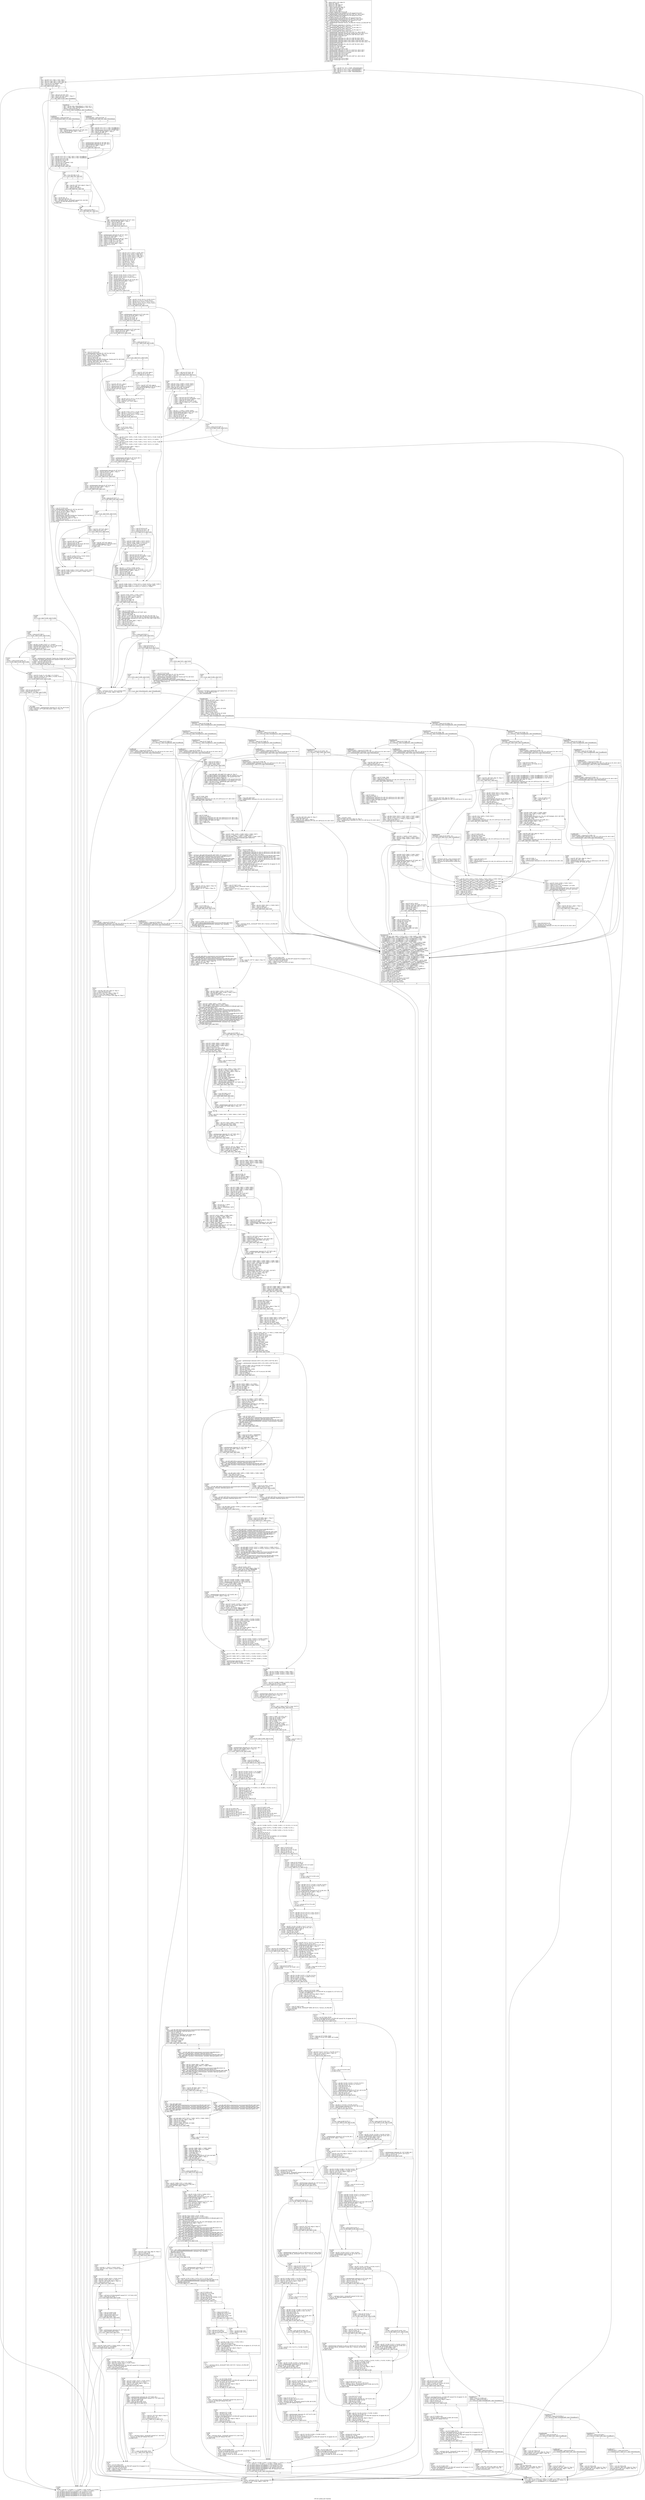digraph "CFG for 'printf_core' function" {
	label="CFG for 'printf_core' function";

	Node0x27954f0 [shape=record,label="{%5:\l  %6 = alloca [1835 x i32], align 16\l  %7 = alloca i32, align 4\l  %8 = alloca [25 x i8], align 16\l  %9 = alloca [12 x i8], align 1\l  %10 = alloca %union.arg, align 16\l  %11 = alloca [43 x i8], align 16\l  %12 = alloca [2 x i32], align 4\l  %13 = alloca [4 x i8], align 1\l  %14 = bitcast %union.arg* %10 to i8*\l  call void @llvm.lifetime.start.p0i8(i64 16, i8* nonnull %14) #19\l  %15 = getelementptr inbounds [43 x i8], [43 x i8]* %11, i64 0, i64 0\l  call void @llvm.lifetime.start.p0i8(i64 43, i8* nonnull %15) #19\l  %16 = bitcast [2 x i32]* %12 to i8*\l  call void @llvm.lifetime.start.p0i8(i64 8, i8* nonnull %16) #19\l  %17 = getelementptr inbounds [4 x i8], [4 x i8]* %13, i64 0, i64 0\l  call void @llvm.lifetime.start.p0i8(i64 4, i8* nonnull %17) #19\l  %.not = icmp eq %struct._IO_FILE.48* %0, null\l  %18 = getelementptr inbounds %struct._IO_FILE.48, %struct._IO_FILE.48* %0,\l... i64 0, i32 0\l  %19 = getelementptr inbounds [1 x %struct.__va_list_tag], [1 x\l... %struct.__va_list_tag]* %2, i64 0, i64 0, i32 0\l  %20 = getelementptr inbounds [1 x %struct.__va_list_tag], [1 x\l... %struct.__va_list_tag]* %2, i64 0, i64 0, i32 2\l  %21 = getelementptr inbounds [1 x %struct.__va_list_tag], [1 x\l... %struct.__va_list_tag]* %2, i64 0, i64 0, i32 3\l  %22 = getelementptr inbounds [43 x i8], [43 x i8]* %11, i64 0, i64 43\l  %23 = getelementptr inbounds %union.arg, %union.arg* %10, i64 0, i32 0\l  %24 = getelementptr inbounds [25 x i8], [25 x i8]* %8, i64 0, i64 0\l  %25 = bitcast [1835 x i32]* %6 to i8*\l  %26 = bitcast i32* %7 to i8*\l  %27 = getelementptr inbounds [12 x i8], [12 x i8]* %9, i64 0, i64 0\l  %28 = getelementptr inbounds [12 x i8], [12 x i8]* %9, i64 0, i64 12\l  %29 = getelementptr inbounds [1835 x i32], [1835 x i32]* %6, i64 0, i64 0\l  %30 = getelementptr inbounds [1835 x i32], [1835 x i32]* %6, i64 0, i64 1770\l  %31 = ptrtoint i8* %28 to i64\l  %32 = getelementptr inbounds [25 x i8], [25 x i8]* %8, i64 0, i64 9\l  %33 = ptrtoint i8* %32 to i64\l  %34 = ptrtoint [25 x i8]* %8 to i64\l  %35 = sub nuw nsw i64 -2, %34\l  %36 = bitcast %union.arg* %10 to i64*\l  %37 = getelementptr inbounds [2 x i32], [2 x i32]* %12, i64 0, i64 0\l  %38 = getelementptr inbounds [2 x i32], [2 x i32]* %12, i64 0, i64 1\l  %39 = bitcast %union.arg* %10 to [2 x i32]**\l  %40 = bitcast %union.arg* %10 to i32**\l  %41 = bitcast %union.arg* %10 to i8**\l  %42 = getelementptr inbounds [43 x i8], [43 x i8]* %11, i64 0, i64 42\l  %43 = ptrtoint i8* %22 to i64\l  %44 = bitcast %union.arg* %10 to i64**\l  %45 = bitcast %union.arg* %10 to i16**\l  br label %46\l}"];
	Node0x27954f0 -> Node0x2796260;
	Node0x2796260 [shape=record,label="{%46:\l46:                                               \l  %47 = phi i8* [ %1, %5 ], [ %305, %NewDefault62 ]\l  %48 = phi i32 [ 0, %5 ], [ %217, %NewDefault62 ]\l  %49 = phi i32 [ 0, %5 ], [ %58, %NewDefault62 ]\l  %50 = phi i32 [ 0, %5 ], [ %361, %NewDefault62 ]\l  br label %51\l}"];
	Node0x2796260 -> Node0x27962b0;
	Node0x27962b0 [shape=record,label="{%51:\l51:                                               \l  %52 = phi i8* [ %77, %95 ], [ %47, %46 ]\l  %53 = phi i32 [ %58, %95 ], [ %49, %46 ]\l  %54 = phi i32 [ %86, %95 ], [ %50, %46 ]\l  %55 = sub nsw i32 2147483647, %53\l  %56 = icmp sgt i32 %54, %55\l  br i1 %56, label %1462, label %57\l|{<s0>T|<s1>F}}"];
	Node0x27962b0:s0 -> Node0x2822830;
	Node0x27962b0:s1 -> Node0x2796300;
	Node0x2796300 [shape=record,label="{%57:\l57:                                               \l  %58 = add nsw i32 %54, %53\l  %59 = load i8, i8* %52, align 1, !tbaa !2\l  %60 = icmp eq i8 %59, 0\l  br i1 %60, label %1439, label %NodeBlock\l|{<s0>T|<s1>F}}"];
	Node0x2796300:s0 -> Node0x2822560;
	Node0x2796300:s1 -> Node0x2796350;
	Node0x2796350 [shape=record,label="{NodeBlock:                                        \l  %61 = phi i8 [ %64, %NewDefault ], [ %59, %57 ]\l  %62 = phi i8* [ %63, %NewDefault ], [ %52, %57 ]\l  %Pivot = icmp slt i8 %61, 37\l  br i1 %Pivot, label %LeafBlock, label %LeafBlock3\l|{<s0>T|<s1>F}}"];
	Node0x2796350:s0 -> Node0x27963f0;
	Node0x2796350:s1 -> Node0x27963a0;
	Node0x27963a0 [shape=record,label="{LeafBlock3:                                       \l  %SwitchLeaf4 = icmp eq i8 %61, 37\l  br i1 %SwitchLeaf4, label %65, label %NewDefault\l|{<s0>T|<s1>F}}"];
	Node0x27963a0:s0 -> Node0x2796490;
	Node0x27963a0:s1 -> Node0x2796440;
	Node0x27963f0 [shape=record,label="{LeafBlock:                                        \l  %SwitchLeaf = icmp eq i8 %61, 0\l  br i1 %SwitchLeaf, label %76, label %NewDefault\l|{<s0>T|<s1>F}}"];
	Node0x27963f0:s0 -> Node0x2796530;
	Node0x27963f0:s1 -> Node0x2796440;
	Node0x2796440 [shape=record,label="{NewDefault:                                       \l  %63 = getelementptr inbounds i8, i8* %62, i64 1\l  %64 = load i8, i8* %63, align 1, !tbaa !2\l  br label %NodeBlock\l}"];
	Node0x2796440 -> Node0x2796350;
	Node0x2796490 [shape=record,label="{%65:\l65:                                               \l  %66 = phi i8* [ %72, %71 ], [ %62, %LeafBlock3 ]\l  %67 = phi i8* [ %73, %71 ], [ %62, %LeafBlock3 ]\l  %68 = getelementptr inbounds i8, i8* %67, i64 1\l  %69 = load i8, i8* %68, align 1, !tbaa !2\l  %70 = icmp eq i8 %69, 37\l  br i1 %70, label %71, label %76\l|{<s0>T|<s1>F}}"];
	Node0x2796490:s0 -> Node0x27964e0;
	Node0x2796490:s1 -> Node0x2796530;
	Node0x27964e0 [shape=record,label="{%71:\l71:                                               \l  %72 = getelementptr inbounds i8, i8* %66, i64 1\l  %73 = getelementptr inbounds i8, i8* %67, i64 2\l  %74 = load i8, i8* %73, align 1, !tbaa !2\l  %75 = icmp eq i8 %74, 37\l  br i1 %75, label %65, label %76\l|{<s0>T|<s1>F}}"];
	Node0x27964e0:s0 -> Node0x2796490;
	Node0x27964e0:s1 -> Node0x2796530;
	Node0x2796530 [shape=record,label="{%76:\l76:                                               \l  %77 = phi i8* [ %73, %71 ], [ %67, %65 ], [ %62, %LeafBlock ]\l  %78 = phi i8* [ %72, %71 ], [ %66, %65 ], [ %62, %LeafBlock ]\l  %79 = ptrtoint i8* %78 to i64\l  %80 = ptrtoint i8* %52 to i64\l  %81 = sub i64 %79, %80\l  %82 = sub nsw i32 2147483647, %58\l  %83 = sext i32 %82 to i64\l  %84 = icmp sgt i64 %81, %83\l  br i1 %84, label %1462, label %85\l|{<s0>T|<s1>F}}"];
	Node0x2796530:s0 -> Node0x2822830;
	Node0x2796530:s1 -> Node0x2796580;
	Node0x2796580 [shape=record,label="{%85:\l85:                                               \l  %86 = trunc i64 %81 to i32\l  br i1 %.not, label %95, label %87\l|{<s0>T|<s1>F}}"];
	Node0x2796580:s0 -> Node0x2796670;
	Node0x2796580:s1 -> Node0x27965d0;
	Node0x27965d0 [shape=record,label="{%87:\l87:                                               \l  %88 = load i32, i32* %18, align 8, !tbaa !5\l  %89 = and i32 %88, 32\l  %90 = icmp eq i32 %89, 0\l  br i1 %90, label %91, label %95\l|{<s0>T|<s1>F}}"];
	Node0x27965d0:s0 -> Node0x2796620;
	Node0x27965d0:s1 -> Node0x2796670;
	Node0x2796620 [shape=record,label="{%91:\l91:                                               \l  %92 = shl i64 %81, 32\l  %93 = ashr exact i64 %92, 32\l  %94 = call fastcc i64 @__fwritex(i8* nonnull %52, i64 %93,\l... %struct._IO_FILE.48* nonnull %0) #20\l  br label %95\l}"];
	Node0x2796620 -> Node0x2796670;
	Node0x2796670 [shape=record,label="{%95:\l95:                                               \l  %96 = icmp eq i32 %86, 0\l  br i1 %96, label %97, label %51\l|{<s0>T|<s1>F}}"];
	Node0x2796670:s0 -> Node0x27966c0;
	Node0x2796670:s1 -> Node0x27962b0;
	Node0x27966c0 [shape=record,label="{%97:\l97:                                               \l  %98 = getelementptr inbounds i8, i8* %77, i64 1\l  %99 = load i8, i8* %98, align 1, !tbaa !2\l  %100 = sext i8 %99 to i32\l  %101 = add nsw i32 %100, -48\l  %102 = icmp ult i32 %101, 10\l  br i1 %102, label %103, label %113\l|{<s0>T|<s1>F}}"];
	Node0x27966c0:s0 -> Node0x2796710;
	Node0x27966c0:s1 -> Node0x2796760;
	Node0x2796710 [shape=record,label="{%103:\l103:                                              \l  %104 = getelementptr inbounds i8, i8* %77, i64 2\l  %105 = load i8, i8* %104, align 1, !tbaa !2\l  %106 = icmp eq i8 %105, 36\l  %107 = getelementptr inbounds i8, i8* %77, i64 3\l  %108 = select i1 %106, i8* %107, i8* %98\l  %109 = select i1 %106, i32 1, i32 %48\l  %110 = select i1 %106, i32 %101, i32 -1\l  %111 = load i8, i8* %108, align 1, !tbaa !2\l  %112 = sext i8 %111 to i32\l  br label %113\l}"];
	Node0x2796710 -> Node0x2796760;
	Node0x2796760 [shape=record,label="{%113:\l113:                                              \l  %114 = phi i32 [ %112, %103 ], [ %100, %97 ]\l  %115 = phi i8 [ %111, %103 ], [ %99, %97 ]\l  %116 = phi i8* [ %108, %103 ], [ %98, %97 ]\l  %117 = phi i32 [ %109, %103 ], [ %48, %97 ]\l  %118 = phi i32 [ %110, %103 ], [ -1, %97 ]\l  %119 = add nsw i32 %114, -32\l  %120 = icmp ult i32 %119, 32\l  %121 = shl nuw i32 1, %119\l  %122 = and i32 %121, 75913\l  %123 = icmp ne i32 %122, 0\l  %124 = and i1 %120, %123\l  br i1 %124, label %125, label %139\l|{<s0>T|<s1>F}}"];
	Node0x2796760:s0 -> Node0x27967b0;
	Node0x2796760:s1 -> Node0x2796800;
	Node0x27967b0 [shape=record,label="{%125:\l125:                                              \l  %126 = phi i32 [ %135, %125 ], [ %121, %113 ]\l  %127 = phi i32 [ %129, %125 ], [ 0, %113 ]\l  %128 = phi i8* [ %130, %125 ], [ %116, %113 ]\l  %129 = or i32 %126, %127\l  %130 = getelementptr inbounds i8, i8* %128, i64 1\l  %131 = load i8, i8* %130, align 1, !tbaa !2\l  %132 = sext i8 %131 to i32\l  %133 = add nsw i32 %132, -32\l  %134 = icmp ult i32 %133, 32\l  %135 = shl nuw i32 1, %133\l  %136 = and i32 %135, 75913\l  %137 = icmp ne i32 %136, 0\l  %138 = and i1 %134, %137\l  br i1 %138, label %125, label %139\l|{<s0>T|<s1>F}}"];
	Node0x27967b0:s0 -> Node0x27967b0;
	Node0x27967b0:s1 -> Node0x2796800;
	Node0x2796800 [shape=record,label="{%139:\l139:                                              \l  %140 = phi i8* [ %116, %113 ], [ %130, %125 ]\l  %141 = phi i32 [ 0, %113 ], [ %129, %125 ]\l  %142 = phi i8 [ %115, %113 ], [ %131, %125 ]\l  %143 = phi i32 [ %114, %113 ], [ %132, %125 ]\l  %144 = icmp eq i8 %142, 42\l  br i1 %144, label %145, label %192\l|{<s0>T|<s1>F}}"];
	Node0x2796800:s0 -> Node0x2796850;
	Node0x2796800:s1 -> Node0x2796bc0;
	Node0x2796850 [shape=record,label="{%145:\l145:                                              \l  %146 = getelementptr inbounds i8, i8* %140, i64 1\l  %147 = load i8, i8* %146, align 1, !tbaa !2\l  %148 = sext i8 %147 to i32\l  %149 = add nsw i32 %148, -48\l  %150 = icmp ult i32 %149, 10\l  br i1 %150, label %151, label %166\l|{<s0>T|<s1>F}}"];
	Node0x2796850:s0 -> Node0x27968a0;
	Node0x2796850:s1 -> Node0x2796940;
	Node0x27968a0 [shape=record,label="{%151:\l151:                                              \l  %152 = getelementptr inbounds i8, i8* %140, i64 2\l  %153 = load i8, i8* %152, align 1, !tbaa !2\l  %154 = icmp eq i8 %153, 36\l  br i1 %154, label %155, label %166\l|{<s0>T|<s1>F}}"];
	Node0x27968a0:s0 -> Node0x27968f0;
	Node0x27968a0:s1 -> Node0x2796940;
	Node0x27968f0 [shape=record,label="{%155:\l155:                                              \l  %156 = zext i32 %149 to i64\l  %157 = getelementptr inbounds i32, i32* %4, i64 %156\l  store i32 10, i32* %157, align 4, !tbaa !10\l  %158 = load i8, i8* %146, align 1, !tbaa !2\l  %159 = sext i8 %158 to i64\l  %160 = add nsw i64 %159, -48\l  %161 = getelementptr inbounds %union.arg, %union.arg* %3, i64 %160\l  %162 = bitcast %union.arg* %161 to i64*\l  %163 = load i64, i64* %162, align 16, !tbaa !2\l  %164 = trunc i64 %163 to i32\l  %165 = getelementptr inbounds i8, i8* %140, i64 3\l  br label %184\l}"];
	Node0x27968f0 -> Node0x2796b20;
	Node0x2796940 [shape=record,label="{%166:\l166:                                              \l  %167 = icmp eq i32 %117, 0\l  br i1 %167, label %168, label %1460\l|{<s0>T|<s1>F}}"];
	Node0x2796940:s0 -> Node0x2796990;
	Node0x2796940:s1 -> Node0x28227e0;
	Node0x2796990 [shape=record,label="{%168:\l168:                                              \l  br i1 %.not, label %215, label %169\l|{<s0>T|<s1>F}}"];
	Node0x2796990:s0 -> Node0x2796d50;
	Node0x2796990:s1 -> Node0x27969e0;
	Node0x27969e0 [shape=record,label="{%169:\l169:                                              \l  %170 = load i32, i32* %19, align 8\l  %171 = icmp ult i32 %170, 41\l  br i1 %171, label %172, label %177\l|{<s0>T|<s1>F}}"];
	Node0x27969e0:s0 -> Node0x2796a30;
	Node0x27969e0:s1 -> Node0x2796a80;
	Node0x2796a30 [shape=record,label="{%172:\l172:                                              \l  %173 = load i8*, i8** %21, align 8\l  %174 = zext i32 %170 to i64\l  %175 = getelementptr i8, i8* %173, i64 %174\l  %176 = add nuw nsw i32 %170, 8\l  store i32 %176, i32* %19, align 8\l  br label %180\l}"];
	Node0x2796a30 -> Node0x2796ad0;
	Node0x2796a80 [shape=record,label="{%177:\l177:                                              \l  %178 = load i8*, i8** %20, align 8\l  %179 = getelementptr i8, i8* %178, i64 8\l  store i8* %179, i8** %20, align 8\l  br label %180\l}"];
	Node0x2796a80 -> Node0x2796ad0;
	Node0x2796ad0 [shape=record,label="{%180:\l180:                                              \l  %181 = phi i8* [ %175, %172 ], [ %178, %177 ]\l  %182 = bitcast i8* %181 to i32*\l  %183 = load i32, i32* %182, align 4\l  br label %184\l}"];
	Node0x2796ad0 -> Node0x2796b20;
	Node0x2796b20 [shape=record,label="{%184:\l184:                                              \l  %185 = phi i8* [ %165, %155 ], [ %146, %180 ]\l  %186 = phi i32 [ 1, %155 ], [ 0, %180 ]\l  %187 = phi i32 [ %164, %155 ], [ %183, %180 ]\l  %188 = icmp slt i32 %187, 0\l  br i1 %188, label %189, label %215\l|{<s0>T|<s1>F}}"];
	Node0x2796b20:s0 -> Node0x2796b70;
	Node0x2796b20:s1 -> Node0x2796d50;
	Node0x2796b70 [shape=record,label="{%189:\l189:                                              \l  %190 = or i32 %141, 8192\l  %191 = sub nsw i32 0, %187\l  br label %215\l}"];
	Node0x2796b70 -> Node0x2796d50;
	Node0x2796bc0 [shape=record,label="{%192:\l192:                                              \l  %193 = add nsw i32 %143, -48\l  %194 = icmp ult i32 %193, 10\l  br i1 %194, label %195, label %215\l|{<s0>T|<s1>F}}"];
	Node0x2796bc0:s0 -> Node0x2796c10;
	Node0x2796bc0:s1 -> Node0x2796d50;
	Node0x2796c10 [shape=record,label="{%195:\l195:                                              \l  %196 = phi i32 [ %211, %206 ], [ %193, %192 ]\l  %197 = phi i8* [ %208, %206 ], [ %140, %192 ]\l  %198 = phi i32 [ %207, %206 ], [ 0, %192 ]\l  %199 = icmp ugt i32 %198, 214748364\l  br i1 %199, label %206, label %200\l|{<s0>T|<s1>F}}"];
	Node0x2796c10:s0 -> Node0x2796cb0;
	Node0x2796c10:s1 -> Node0x2796c60;
	Node0x2796c60 [shape=record,label="{%200:\l200:                                              \l  %201 = mul nuw nsw i32 %198, 10\l  %202 = sub nuw nsw i32 2147483647, %201\l  %203 = icmp sgt i32 %196, %202\l  %204 = add nuw nsw i32 %201, %196\l  %205 = select i1 %203, i32 -1, i32 %204\l  br label %206\l}"];
	Node0x2796c60 -> Node0x2796cb0;
	Node0x2796cb0 [shape=record,label="{%206:\l206:                                              \l  %207 = phi i32 [ -1, %195 ], [ %205, %200 ]\l  %208 = getelementptr inbounds i8, i8* %197, i64 1\l  %209 = load i8, i8* %208, align 1, !tbaa !2\l  %210 = sext i8 %209 to i32\l  %211 = add nsw i32 %210, -48\l  %212 = icmp ult i32 %211, 10\l  br i1 %212, label %195, label %213\l|{<s0>T|<s1>F}}"];
	Node0x2796cb0:s0 -> Node0x2796c10;
	Node0x2796cb0:s1 -> Node0x2796d00;
	Node0x2796d00 [shape=record,label="{%213:\l213:                                              \l  %214 = icmp slt i32 %207, 0\l  br i1 %214, label %1462, label %215\l|{<s0>T|<s1>F}}"];
	Node0x2796d00:s0 -> Node0x2822830;
	Node0x2796d00:s1 -> Node0x2796d50;
	Node0x2796d50 [shape=record,label="{%215:\l215:                                              \l  %216 = phi i8* [ %185, %189 ], [ %185, %184 ], [ %208, %213 ], [ %146, %168\l... ], [ %140, %192 ]\l  %217 = phi i32 [ %186, %189 ], [ %186, %184 ], [ %117, %213 ], [ 0, %168 ],\l... [ %117, %192 ]\l  %218 = phi i32 [ %190, %189 ], [ %141, %184 ], [ %141, %213 ], [ %141, %168\l... ], [ %141, %192 ]\l  %219 = phi i32 [ %191, %189 ], [ %187, %184 ], [ %207, %213 ], [ 0, %168 ],\l... [ 0, %192 ]\l  %220 = load i8, i8* %216, align 1, !tbaa !2\l  %221 = icmp eq i8 %220, 46\l  br i1 %221, label %222, label %292\l|{<s0>T|<s1>F}}"];
	Node0x2796d50:s0 -> Node0x2796da0;
	Node0x2796d50:s1 -> Node0x2797250;
	Node0x2796da0 [shape=record,label="{%222:\l222:                                              \l  %223 = getelementptr inbounds i8, i8* %216, i64 1\l  %224 = load i8, i8* %223, align 1, !tbaa !2\l  %225 = icmp eq i8 %224, 42\l  br i1 %225, label %226, label %270\l|{<s0>T|<s1>F}}"];
	Node0x2796da0:s0 -> Node0x2796df0;
	Node0x2796da0:s1 -> Node0x2797110;
	Node0x2796df0 [shape=record,label="{%226:\l226:                                              \l  %227 = getelementptr inbounds i8, i8* %216, i64 2\l  %228 = load i8, i8* %227, align 1, !tbaa !2\l  %229 = sext i8 %228 to i32\l  %230 = add nsw i32 %229, -48\l  %231 = icmp ult i32 %230, 10\l  br i1 %231, label %232, label %247\l|{<s0>T|<s1>F}}"];
	Node0x2796df0:s0 -> Node0x2796e40;
	Node0x2796df0:s1 -> Node0x2796ee0;
	Node0x2796e40 [shape=record,label="{%232:\l232:                                              \l  %233 = getelementptr inbounds i8, i8* %216, i64 3\l  %234 = load i8, i8* %233, align 1, !tbaa !2\l  %235 = icmp eq i8 %234, 36\l  br i1 %235, label %236, label %247\l|{<s0>T|<s1>F}}"];
	Node0x2796e40:s0 -> Node0x2796e90;
	Node0x2796e40:s1 -> Node0x2796ee0;
	Node0x2796e90 [shape=record,label="{%236:\l236:                                              \l  %237 = zext i32 %230 to i64\l  %238 = getelementptr inbounds i32, i32* %4, i64 %237\l  store i32 10, i32* %238, align 4, !tbaa !10\l  %239 = load i8, i8* %227, align 1, !tbaa !2\l  %240 = sext i8 %239 to i64\l  %241 = add nsw i64 %240, -48\l  %242 = getelementptr inbounds %union.arg, %union.arg* %3, i64 %241\l  %243 = bitcast %union.arg* %242 to i64*\l  %244 = load i64, i64* %243, align 16, !tbaa !2\l  %245 = trunc i64 %244 to i32\l  %246 = getelementptr inbounds i8, i8* %216, i64 4\l  br label %265\l}"];
	Node0x2796e90 -> Node0x27970c0;
	Node0x2796ee0 [shape=record,label="{%247:\l247:                                              \l  %248 = icmp eq i32 %217, 0\l  br i1 %248, label %249, label %1460\l|{<s0>T|<s1>F}}"];
	Node0x2796ee0:s0 -> Node0x2796f30;
	Node0x2796ee0:s1 -> Node0x28227e0;
	Node0x2796f30 [shape=record,label="{%249:\l249:                                              \l  br i1 %.not, label %265, label %250\l|{<s0>T|<s1>F}}"];
	Node0x2796f30:s0 -> Node0x27970c0;
	Node0x2796f30:s1 -> Node0x2796f80;
	Node0x2796f80 [shape=record,label="{%250:\l250:                                              \l  %251 = load i32, i32* %19, align 8\l  %252 = icmp ult i32 %251, 41\l  br i1 %252, label %253, label %258\l|{<s0>T|<s1>F}}"];
	Node0x2796f80:s0 -> Node0x2796fd0;
	Node0x2796f80:s1 -> Node0x2797020;
	Node0x2796fd0 [shape=record,label="{%253:\l253:                                              \l  %254 = load i8*, i8** %21, align 8\l  %255 = zext i32 %251 to i64\l  %256 = getelementptr i8, i8* %254, i64 %255\l  %257 = add nuw nsw i32 %251, 8\l  store i32 %257, i32* %19, align 8\l  br label %261\l}"];
	Node0x2796fd0 -> Node0x2797070;
	Node0x2797020 [shape=record,label="{%258:\l258:                                              \l  %259 = load i8*, i8** %20, align 8\l  %260 = getelementptr i8, i8* %259, i64 8\l  store i8* %260, i8** %20, align 8\l  br label %261\l}"];
	Node0x2797020 -> Node0x2797070;
	Node0x2797070 [shape=record,label="{%261:\l261:                                              \l  %262 = phi i8* [ %256, %253 ], [ %259, %258 ]\l  %263 = bitcast i8* %262 to i32*\l  %264 = load i32, i32* %263, align 4\l  br label %265\l}"];
	Node0x2797070 -> Node0x27970c0;
	Node0x27970c0 [shape=record,label="{%265:\l265:                                              \l  %266 = phi i8* [ %246, %236 ], [ %227, %249 ], [ %227, %261 ]\l  %267 = phi i32 [ %245, %236 ], [ 0, %249 ], [ %264, %261 ]\l  %268 = lshr i32 %267, 31\l  %269 = xor i32 %268, 1\l  br label %292\l}"];
	Node0x27970c0 -> Node0x2797250;
	Node0x2797110 [shape=record,label="{%270:\l270:                                              \l  %271 = sext i8 %224 to i32\l  %272 = add nsw i32 %271, -48\l  %273 = icmp ult i32 %272, 10\l  br i1 %273, label %274, label %292\l|{<s0>T|<s1>F}}"];
	Node0x2797110:s0 -> Node0x2797160;
	Node0x2797110:s1 -> Node0x2797250;
	Node0x2797160 [shape=record,label="{%274:\l274:                                              \l  %275 = phi i32 [ %290, %285 ], [ %272, %270 ]\l  %276 = phi i8* [ %287, %285 ], [ %223, %270 ]\l  %277 = phi i32 [ %286, %285 ], [ 0, %270 ]\l  %278 = icmp ugt i32 %277, 214748364\l  br i1 %278, label %285, label %279\l|{<s0>T|<s1>F}}"];
	Node0x2797160:s0 -> Node0x2797200;
	Node0x2797160:s1 -> Node0x27971b0;
	Node0x27971b0 [shape=record,label="{%279:\l279:                                              \l  %280 = mul nuw nsw i32 %277, 10\l  %281 = sub nuw nsw i32 2147483647, %280\l  %282 = icmp sgt i32 %275, %281\l  %283 = add nuw nsw i32 %280, %275\l  %284 = select i1 %282, i32 -1, i32 %283\l  br label %285\l}"];
	Node0x27971b0 -> Node0x2797200;
	Node0x2797200 [shape=record,label="{%285:\l285:                                              \l  %286 = phi i32 [ -1, %274 ], [ %284, %279 ]\l  %287 = getelementptr inbounds i8, i8* %276, i64 1\l  %288 = load i8, i8* %287, align 1, !tbaa !2\l  %289 = sext i8 %288 to i32\l  %290 = add nsw i32 %289, -48\l  %291 = icmp ult i32 %290, 10\l  br i1 %291, label %274, label %292\l|{<s0>T|<s1>F}}"];
	Node0x2797200:s0 -> Node0x2797160;
	Node0x2797200:s1 -> Node0x2797250;
	Node0x2797250 [shape=record,label="{%292:\l292:                                              \l  %293 = phi i8* [ %266, %265 ], [ %216, %215 ], [ %223, %270 ], [ %287, %285 ]\l  %294 = phi i32 [ %267, %265 ], [ -1, %215 ], [ 0, %270 ], [ %286, %285 ]\l  %295 = phi i32 [ %269, %265 ], [ 0, %215 ], [ 1, %270 ], [ 1, %285 ]\l  br label %296\l}"];
	Node0x2797250 -> Node0x27972a0;
	Node0x27972a0 [shape=record,label="{%296:\l296:                                              \l  %297 = phi i8* [ %293, %292 ], [ %305, %303 ]\l  %298 = phi i32 [ 0, %292 ], [ %311, %303 ]\l  %299 = load i8, i8* %297, align 1, !tbaa !2\l  %300 = sext i8 %299 to i32\l  %301 = add nsw i32 %300, -65\l  %302 = icmp ugt i32 %301, 57\l  br i1 %302, label %1460, label %303\l|{<s0>T|<s1>F}}"];
	Node0x27972a0:s0 -> Node0x28227e0;
	Node0x27972a0:s1 -> Node0x27972f0;
	Node0x27972f0 [shape=record,label="{%303:\l303:                                              \l  %304 = zext i32 %298 to i64\l  %305 = getelementptr inbounds i8, i8* %297, i64 1\l  %306 = sext i8 %299 to i64\l  %307 = add nsw i64 %306, -65\l  %308 = bitcast \<\{ [58 x i8], [58 x i8], [58 x i8], [58 x i8], [58 x i8], \<\{\l... [46 x i8], [12 x i8] \}\>, [58 x i8], [58 x i8] \}\>* @states to [8 x [58 x i8]]*\l  %309 = getelementptr inbounds [8 x [58 x i8]], [8 x [58 x i8]]* %308, i64 0,\l... i64 %304, i64 %307\l  %310 = load i8, i8* %309, align 1, !tbaa !2\l  %311 = zext i8 %310 to i32\l  %312 = add nsw i32 %311, -1\l  %313 = icmp ult i32 %312, 8\l  br i1 %313, label %296, label %314\l|{<s0>T|<s1>F}}"];
	Node0x27972f0:s0 -> Node0x27972a0;
	Node0x27972f0:s1 -> Node0x2797340;
	Node0x2797340 [shape=record,label="{%314:\l314:                                              \l  %315 = icmp eq i8 %310, 0\l  br i1 %315, label %1460, label %316\l|{<s0>T|<s1>F}}"];
	Node0x2797340:s0 -> Node0x28227e0;
	Node0x2797340:s1 -> Node0x2797390;
	Node0x2797390 [shape=record,label="{%316:\l316:                                              \l  %317 = icmp eq i8 %310, 27\l  %318 = icmp sgt i32 %118, -1\l  br i1 %317, label %319, label %320\l|{<s0>T|<s1>F}}"];
	Node0x2797390:s0 -> Node0x27973e0;
	Node0x2797390:s1 -> Node0x2797430;
	Node0x27973e0 [shape=record,label="{%319:\l319:                                              \l  br i1 %318, label %1460, label %328\l|{<s0>T|<s1>F}}"];
	Node0x27973e0:s0 -> Node0x28227e0;
	Node0x27973e0:s1 -> Node0x2797570;
	Node0x2797430 [shape=record,label="{%320:\l320:                                              \l  br i1 %318, label %321, label %326\l|{<s0>T|<s1>F}}"];
	Node0x2797430:s0 -> Node0x2797480;
	Node0x2797430:s1 -> Node0x27974d0;
	Node0x2797480 [shape=record,label="{%321:\l321:                                              \l  %322 = zext i32 %118 to i64\l  %323 = getelementptr inbounds i32, i32* %4, i64 %322\l  store i32 %311, i32* %323, align 4, !tbaa !10\l  %324 = getelementptr inbounds %union.arg, %union.arg* %3, i64 %322\l  %325 = bitcast %union.arg* %324 to i8*\l  call void @llvm.memcpy.p0i8.p0i8.i64(i8* nonnull align 16\l... dereferenceable(16) %14, i8* nonnull align 16 dereferenceable(16) %325, i64\l... 16, i1 false), !tbaa.struct !11\l  br label %328\l}"];
	Node0x2797480 -> Node0x2797570;
	Node0x27974d0 [shape=record,label="{%326:\l326:                                              \l  br i1 %.not, label %1464, label %327\l|{<s0>T|<s1>F}}"];
	Node0x27974d0:s0 -> Node0x2822880;
	Node0x27974d0:s1 -> Node0x2797520;
	Node0x2797520 [shape=record,label="{%327:\l327:                                              \l  call fastcc void @pop_arg(%union.arg* nonnull %10, i32 %311, [1 x\l... %struct.__va_list_tag]* %2) #21\l  br label %NodeBlock60\l}"];
	Node0x2797520 -> Node0x27975c0;
	Node0x2797570 [shape=record,label="{%328:\l328:                                              \l  br i1 %.not, label %NewDefault62, label %NodeBlock60\l|{<s0>T|<s1>F}}"];
	Node0x2797570:s0 -> Node0x281e000;
	Node0x2797570:s1 -> Node0x27975c0;
	Node0x27975c0 [shape=record,label="{NodeBlock60:                                      \l  %329 = load i8, i8* %297, align 1, !tbaa !2\l  %330 = sext i8 %329 to i32\l  %331 = icmp ne i32 %298, 0\l  %332 = and i32 %330, 15\l  %333 = icmp eq i32 %332, 3\l  %334 = and i1 %331, %333\l  %335 = and i32 %330, -33\l  %336 = select i1 %334, i32 %335, i32 %330\l  %337 = and i32 %218, 8192\l  %338 = icmp eq i32 %337, 0\l  %339 = and i32 %218, -65537\l  %340 = select i1 %338, i32 %218, i32 %339\l  %Pivot61 = icmp slt i32 %336, 101\l  br i1 %Pivot61, label %NodeBlock30, label %NodeBlock58\l|{<s0>T|<s1>F}}"];
	Node0x27975c0:s0 -> Node0x281d8d0;
	Node0x27975c0:s1 -> Node0x2797610;
	Node0x2797610 [shape=record,label="{NodeBlock58:                                      \l  %Pivot59 = icmp slt i32 %336, 111\l  br i1 %Pivot59, label %NodeBlock40, label %NodeBlock56\l|{<s0>T|<s1>F}}"];
	Node0x2797610:s0 -> Node0x281d740;
	Node0x2797610:s1 -> Node0x2797660;
	Node0x2797660 [shape=record,label="{NodeBlock56:                                      \l  %Pivot57 = icmp slt i32 %336, 115\l  br i1 %Pivot57, label %NodeBlock44, label %NodeBlock54\l|{<s0>T|<s1>F}}"];
	Node0x2797660:s0 -> Node0x281d6a0;
	Node0x2797660:s1 -> Node0x27976b0;
	Node0x27976b0 [shape=record,label="{NodeBlock54:                                      \l  %Pivot55 = icmp slt i32 %336, 117\l  br i1 %Pivot55, label %LeafBlock46, label %NodeBlock52\l|{<s0>T|<s1>F}}"];
	Node0x27976b0:s0 -> Node0x27977f0;
	Node0x27976b0:s1 -> Node0x2797700;
	Node0x2797700 [shape=record,label="{NodeBlock52:                                      \l  %Pivot53 = icmp slt i32 %336, 120\l  br i1 %Pivot53, label %LeafBlock48, label %LeafBlock50\l|{<s0>T|<s1>F}}"];
	Node0x2797700:s0 -> Node0x27977a0;
	Node0x2797700:s1 -> Node0x2797750;
	Node0x2797750 [shape=record,label="{LeafBlock50:                                      \l  %SwitchLeaf51 = icmp eq i32 %336, 120\l  %341 = getelementptr inbounds [10 x i8], [10 x i8]* @.str.135, i64 0, i64 0\l  br i1 %SwitchLeaf51, label %378, label %NewDefault5\l|{<s0>T|<s1>F}}"];
	Node0x2797750:s0 -> Node0x281e1e0;
	Node0x2797750:s1 -> Node0x2822330;
	Node0x27977a0 [shape=record,label="{LeafBlock48:                                      \l  %SwitchLeaf49 = icmp eq i32 %336, 117\l  %342 = getelementptr inbounds [10 x i8], [10 x i8]* @.str.135, i64 0, i64 0\l  br i1 %SwitchLeaf49, label %353, label %NewDefault5\l|{<s0>T|<s1>F}}"];
	Node0x27977a0:s0 -> Node0x281dce0;
	Node0x27977a0:s1 -> Node0x2822330;
	Node0x27977f0 [shape=record,label="{LeafBlock46:                                      \l  %SwitchLeaf47 = icmp eq i32 %336, 115\l  %343 = getelementptr inbounds [10 x i8], [10 x i8]* @.str.135, i64 0, i64 0\l  br i1 %SwitchLeaf47, label %506, label %NewDefault5\l|{<s0>T|<s1>F}}"];
	Node0x27977f0:s0 -> Node0x281e8c0;
	Node0x27977f0:s1 -> Node0x2822330;
	Node0x281d6a0 [shape=record,label="{NodeBlock44:                                      \l  %Pivot45 = icmp slt i32 %336, 112\l  br i1 %Pivot45, label %409, label %LeafBlock42\l|{<s0>T|<s1>F}}"];
	Node0x281d6a0:s0 -> Node0x281e370;
	Node0x281d6a0:s1 -> Node0x281d6f0;
	Node0x281d6f0 [shape=record,label="{LeafBlock42:                                      \l  %SwitchLeaf43 = icmp eq i32 %336, 112\l  %344 = getelementptr inbounds [10 x i8], [10 x i8]* @.str.135, i64 0, i64 0\l  br i1 %SwitchLeaf43, label %374, label %NewDefault5\l|{<s0>T|<s1>F}}"];
	Node0x281d6f0:s0 -> Node0x281e190;
	Node0x281d6f0:s1 -> Node0x2822330;
	Node0x281d740 [shape=record,label="{NodeBlock40:                                      \l  %Pivot41 = icmp slt i32 %336, 109\l  br i1 %Pivot41, label %NodeBlock36, label %NodeBlock38\l|{<s0>T|<s1>F}}"];
	Node0x281d740:s0 -> Node0x281d7e0;
	Node0x281d740:s1 -> Node0x281d790;
	Node0x281d790 [shape=record,label="{NodeBlock38:                                      \l  %Pivot39 = icmp slt i32 %336, 110\l  br i1 %Pivot39, label %502, label %NodeBlock77\l|{<s0>T|<s1>F}}"];
	Node0x281d790:s0 -> Node0x281e870;
	Node0x281d790:s1 -> Node0x281dd30;
	Node0x281d7e0 [shape=record,label="{NodeBlock36:                                      \l  %Pivot37 = icmp slt i32 %336, 105\l  br i1 %Pivot37, label %LeafBlock32, label %LeafBlock34\l|{<s0>T|<s1>F}}"];
	Node0x281d7e0:s0 -> Node0x281d880;
	Node0x281d7e0:s1 -> Node0x281d830;
	Node0x281d830 [shape=record,label="{LeafBlock34:                                      \l  %SwitchLeaf35 = icmp eq i32 %336, 105\l  %345 = getelementptr inbounds [10 x i8], [10 x i8]* @.str.135, i64 0, i64 0\l  br i1 %SwitchLeaf35, label %436, label %NewDefault5\l|{<s0>T|<s1>F}}"];
	Node0x281d830:s0 -> Node0x281e500;
	Node0x281d830:s1 -> Node0x2822330;
	Node0x281d880 [shape=record,label="{LeafBlock32:                                      \l  %SwitchLeaf33 = icmp sle i32 %336, 103\l  %346 = getelementptr inbounds [10 x i8], [10 x i8]* @.str.135, i64 0, i64 0\l  br i1 %SwitchLeaf33, label %582, label %NewDefault5\l|{<s0>T|<s1>F}}"];
	Node0x281d880:s0 -> Node0x281eeb0;
	Node0x281d880:s1 -> Node0x2822330;
	Node0x281d8d0 [shape=record,label="{NodeBlock30:                                      \l  %Pivot31 = icmp slt i32 %336, 88\l  br i1 %Pivot31, label %NodeBlock18, label %NodeBlock28\l|{<s0>T|<s1>F}}"];
	Node0x281d8d0:s0 -> Node0x281dab0;
	Node0x281d8d0:s1 -> Node0x281d920;
	Node0x281d920 [shape=record,label="{NodeBlock28:                                      \l  %Pivot29 = icmp slt i32 %336, 99\l  br i1 %Pivot29, label %NodeBlock24, label %NodeBlock26\l|{<s0>T|<s1>F}}"];
	Node0x281d920:s0 -> Node0x281d9c0;
	Node0x281d920:s1 -> Node0x281d970;
	Node0x281d970 [shape=record,label="{NodeBlock26:                                      \l  %Pivot27 = icmp slt i32 %336, 100\l  br i1 %Pivot27, label %498, label %436\l|{<s0>T|<s1>F}}"];
	Node0x281d970:s0 -> Node0x281e820;
	Node0x281d970:s1 -> Node0x281e500;
	Node0x281d9c0 [shape=record,label="{NodeBlock24:                                      \l  %Pivot25 = icmp slt i32 %336, 97\l  br i1 %Pivot25, label %LeafBlock20, label %LeafBlock22\l|{<s0>T|<s1>F}}"];
	Node0x281d9c0:s0 -> Node0x281da60;
	Node0x281d9c0:s1 -> Node0x281da10;
	Node0x281da10 [shape=record,label="{LeafBlock22:                                      \l  %SwitchLeaf23 = icmp eq i32 %336, 97\l  %347 = getelementptr inbounds [10 x i8], [10 x i8]* @.str.135, i64 0, i64 0\l  br i1 %SwitchLeaf23, label %582, label %NewDefault5\l|{<s0>T|<s1>F}}"];
	Node0x281da10:s0 -> Node0x281eeb0;
	Node0x281da10:s1 -> Node0x2822330;
	Node0x281da60 [shape=record,label="{LeafBlock20:                                      \l  %SwitchLeaf21 = icmp eq i32 %336, 88\l  %348 = getelementptr inbounds [10 x i8], [10 x i8]* @.str.135, i64 0, i64 0\l  br i1 %SwitchLeaf21, label %378, label %NewDefault5\l|{<s0>T|<s1>F}}"];
	Node0x281da60:s0 -> Node0x281e1e0;
	Node0x281da60:s1 -> Node0x2822330;
	Node0x281dab0 [shape=record,label="{NodeBlock18:                                      \l  %Pivot19 = icmp slt i32 %336, 69\l  br i1 %Pivot19, label %NodeBlock10, label %NodeBlock16\l|{<s0>T|<s1>F}}"];
	Node0x281dab0:s0 -> Node0x281dbf0;
	Node0x281dab0:s1 -> Node0x281db00;
	Node0x281db00 [shape=record,label="{NodeBlock16:                                      \l  %Pivot17 = icmp slt i32 %336, 83\l  br i1 %Pivot17, label %LeafBlock12, label %LeafBlock14\l|{<s0>T|<s1>F}}"];
	Node0x281db00:s0 -> Node0x281dba0;
	Node0x281db00:s1 -> Node0x281db50;
	Node0x281db50 [shape=record,label="{LeafBlock14:                                      \l  %SwitchLeaf15 = icmp eq i32 %336, 83\l  %349 = getelementptr inbounds [10 x i8], [10 x i8]* @.str.135, i64 0, i64 0\l  br i1 %SwitchLeaf15, label %528, label %NewDefault5\l|{<s0>T|<s1>F}}"];
	Node0x281db50:s0 -> Node0x281ea50;
	Node0x281db50:s1 -> Node0x2822330;
	Node0x281dba0 [shape=record,label="{LeafBlock12:                                      \l  %SwitchLeaf13 = icmp sle i32 %336, 71\l  %350 = getelementptr inbounds [10 x i8], [10 x i8]* @.str.135, i64 0, i64 0\l  br i1 %SwitchLeaf13, label %582, label %NewDefault5\l|{<s0>T|<s1>F}}"];
	Node0x281dba0:s0 -> Node0x281eeb0;
	Node0x281dba0:s1 -> Node0x2822330;
	Node0x281dbf0 [shape=record,label="{NodeBlock10:                                      \l  %Pivot11 = icmp slt i32 %336, 67\l  br i1 %Pivot11, label %LeafBlock6, label %LeafBlock8\l|{<s0>T|<s1>F}}"];
	Node0x281dbf0:s0 -> Node0x281dc90;
	Node0x281dbf0:s1 -> Node0x281dc40;
	Node0x281dc40 [shape=record,label="{LeafBlock8:                                       \l  %SwitchLeaf9 = icmp eq i32 %336, 67\l  %351 = getelementptr inbounds [10 x i8], [10 x i8]* @.str.135, i64 0, i64 0\l  br i1 %SwitchLeaf9, label %525, label %NewDefault5\l|{<s0>T|<s1>F}}"];
	Node0x281dc40:s0 -> Node0x281ea00;
	Node0x281dc40:s1 -> Node0x2822330;
	Node0x281dc90 [shape=record,label="{LeafBlock6:                                       \l  %SwitchLeaf7 = icmp eq i32 %336, 65\l  %352 = getelementptr inbounds [10 x i8], [10 x i8]* @.str.135, i64 0, i64 0\l  br i1 %SwitchLeaf7, label %582, label %NewDefault5\l|{<s0>T|<s1>F}}"];
	Node0x281dc90:s0 -> Node0x281eeb0;
	Node0x281dc90:s1 -> Node0x2822330;
	Node0x281dce0 [shape=record,label="{%353:\l353:                                              \l  %354 = load i64, i64* %36, align 16, !tbaa !2\l  %355 = getelementptr inbounds [10 x i8], [10 x i8]* @.str.135, i64 0, i64 0\l  br label %454\l}"];
	Node0x281dce0 -> Node0x281e640;
	Node0x281dd30 [shape=record,label="{NodeBlock77:                                      \l  %356 = trunc i32 %298 to i8\l  %Pivot78 = icmp slt i8 %356, 3\l  br i1 %Pivot78, label %NodeBlock65, label %NodeBlock75\l|{<s0>T|<s1>F}}"];
	Node0x281dd30:s0 -> Node0x281df10;
	Node0x281dd30:s1 -> Node0x281dd80;
	Node0x281dd80 [shape=record,label="{NodeBlock75:                                      \l  %Pivot76 = icmp slt i8 %356, 6\l  br i1 %Pivot76, label %NodeBlock69, label %NodeBlock73\l|{<s0>T|<s1>F}}"];
	Node0x281dd80:s0 -> Node0x281de70;
	Node0x281dd80:s1 -> Node0x281ddd0;
	Node0x281ddd0 [shape=record,label="{NodeBlock73:                                      \l  %Pivot74 = icmp slt i8 %356, 7\l  br i1 %Pivot74, label %368, label %LeafBlock71\l|{<s0>T|<s1>F}}"];
	Node0x281ddd0:s0 -> Node0x281e0f0;
	Node0x281ddd0:s1 -> Node0x281de20;
	Node0x281de20 [shape=record,label="{LeafBlock71:                                      \l  %SwitchLeaf72 = icmp eq i8 %356, 7\l  br i1 %SwitchLeaf72, label %371, label %NewDefault62\l|{<s0>T|<s1>F}}"];
	Node0x281de20:s0 -> Node0x281e140;
	Node0x281de20:s1 -> Node0x281e000;
	Node0x281de70 [shape=record,label="{NodeBlock69:                                      \l  %Pivot70 = icmp slt i8 %356, 4\l  br i1 %Pivot70, label %362, label %LeafBlock67\l|{<s0>T|<s1>F}}"];
	Node0x281de70:s0 -> Node0x281e050;
	Node0x281de70:s1 -> Node0x281dec0;
	Node0x281dec0 [shape=record,label="{LeafBlock67:                                      \l  %SwitchLeaf68 = icmp eq i8 %356, 4\l  br i1 %SwitchLeaf68, label %365, label %NewDefault62\l|{<s0>T|<s1>F}}"];
	Node0x281dec0:s0 -> Node0x281e0a0;
	Node0x281dec0:s1 -> Node0x281e000;
	Node0x281df10 [shape=record,label="{NodeBlock65:                                      \l  %Pivot66 = icmp slt i8 %356, 1\l  br i1 %Pivot66, label %359, label %NodeBlock63\l|{<s0>T|<s1>F}}"];
	Node0x281df10:s0 -> Node0x281dfb0;
	Node0x281df10:s1 -> Node0x281df60;
	Node0x281df60 [shape=record,label="{NodeBlock63:                                      \l  %357 = sext i32 %58 to i64\l  %358 = load i64*, i64** %44, align 16, !tbaa !2\l  store i64 %357, i64* %358, align 8, !tbaa !2\l  br label %NewDefault62\l}"];
	Node0x281df60 -> Node0x281e000;
	Node0x281dfb0 [shape=record,label="{%359:\l359:                                              \l  %360 = load i32*, i32** %40, align 16, !tbaa !2\l  store i32 %58, i32* %360, align 4, !tbaa !10\l  br label %NewDefault62\l}"];
	Node0x281dfb0 -> Node0x281e000;
	Node0x281e000 [shape=record,label="{NewDefault62:                                     \l  %361 = phi i32 [ 0, %359 ], [ 0, %362 ], [ 0, %365 ], [ 0, %368 ], [ 0, %371\l... ], [ %1421, %1437 ], [ %1402, %1401 ], [ %581, %578 ], [ 0, %328 ], [ 0,\l... %NodeBlock63 ], [ 0, %LeafBlock71 ], [ 0, %LeafBlock67 ]\l  br label %46\l}"];
	Node0x281e000 -> Node0x2796260;
	Node0x281e050 [shape=record,label="{%362:\l362:                                              \l  %363 = trunc i32 %58 to i16\l  %364 = load i16*, i16** %45, align 16, !tbaa !2\l  store i16 %363, i16* %364, align 2, !tbaa !16\l  br label %NewDefault62\l}"];
	Node0x281e050 -> Node0x281e000;
	Node0x281e0a0 [shape=record,label="{%365:\l365:                                              \l  %366 = trunc i32 %58 to i8\l  %367 = load i8*, i8** %41, align 16, !tbaa !2\l  store i8 %366, i8* %367, align 1, !tbaa !2\l  br label %NewDefault62\l}"];
	Node0x281e0a0 -> Node0x281e000;
	Node0x281e0f0 [shape=record,label="{%368:\l368:                                              \l  %369 = sext i32 %58 to i64\l  %370 = load i64*, i64** %44, align 16, !tbaa !2\l  store i64 %369, i64* %370, align 8, !tbaa !12\l  br label %NewDefault62\l}"];
	Node0x281e0f0 -> Node0x281e000;
	Node0x281e140 [shape=record,label="{%371:\l371:                                              \l  %372 = sext i32 %58 to i64\l  %373 = load i64*, i64** %44, align 16, !tbaa !2\l  store i64 %372, i64* %373, align 8, !tbaa !12\l  br label %NewDefault62\l}"];
	Node0x281e140 -> Node0x281e000;
	Node0x281e190 [shape=record,label="{%374:\l374:                                              \l  %375 = icmp ugt i32 %294, 16\l  %376 = select i1 %375, i32 %294, i32 16\l  %377 = or i32 %340, 8\l  br label %378\l}"];
	Node0x281e190 -> Node0x281e1e0;
	Node0x281e1e0 [shape=record,label="{%378:\l378:                                              \l  %379 = phi i32 [ %340, %LeafBlock20 ], [ %340, %LeafBlock50 ], [ %377, %374 ]\l  %380 = phi i32 [ %294, %LeafBlock20 ], [ %294, %LeafBlock50 ], [ %376, %374 ]\l  %381 = phi i32 [ %336, %LeafBlock20 ], [ %336, %LeafBlock50 ], [ 120, %374 ]\l  %382 = load i64, i64* %36, align 16, !tbaa !2\l  %383 = icmp eq i64 %382, 0\l  %384 = getelementptr inbounds [10 x i8], [10 x i8]* @.str.135, i64 0, i64 0\l  br i1 %383, label %472, label %385\l|{<s0>T|<s1>F}}"];
	Node0x281e1e0:s0 -> Node0x281e730;
	Node0x281e1e0:s1 -> Node0x281e230;
	Node0x281e230 [shape=record,label="{%385:\l385:                                              \l  %386 = trunc i32 %381 to i8\l  %387 = and i8 %386, 32\l  br label %388\l}"];
	Node0x281e230 -> Node0x281e280;
	Node0x281e280 [shape=record,label="{%388:\l388:                                              \l  %389 = phi i64 [ %382, %385 ], [ %396, %388 ]\l  %390 = phi i8* [ %22, %385 ], [ %395, %388 ]\l  %391 = and i64 %389, 15\l  %392 = getelementptr inbounds [16 x i8], [16 x i8]* @xdigits, i64 0, i64 %391\l  %393 = load i8, i8* %392, align 1, !tbaa !2\l  %394 = or i8 %393, %387\l  %395 = getelementptr inbounds i8, i8* %390, i64 -1\l  store i8 %394, i8* %395, align 1, !tbaa !2\l  %396 = lshr i64 %389, 4\l  %397 = icmp eq i64 %396, 0\l  br i1 %397, label %398, label %388\l|{<s0>T|<s1>F}}"];
	Node0x281e280:s0 -> Node0x281e2d0;
	Node0x281e280:s1 -> Node0x281e280;
	Node0x281e2d0 [shape=record,label="{%398:\l398:                                              \l  %399 = load i64, i64* %36, align 16, !tbaa !2\l  %400 = icmp eq i64 %399, 0\l  %401 = and i32 %379, 8\l  %402 = icmp eq i32 %401, 0\l  %403 = or i1 %402, %400\l  %404 = getelementptr inbounds [10 x i8], [10 x i8]* @.str.135, i64 0, i64 0\l  br i1 %403, label %472, label %405\l|{<s0>T|<s1>F}}"];
	Node0x281e2d0:s0 -> Node0x281e730;
	Node0x281e2d0:s1 -> Node0x281e320;
	Node0x281e320 [shape=record,label="{%405:\l405:                                              \l  %406 = ashr i32 %381, 4\l  %407 = sext i32 %406 to i64\l  %408 = getelementptr inbounds [10 x i8], [10 x i8]* @.str.135, i64 0, i64\l... %407\l  br label %472\l}"];
	Node0x281e320 -> Node0x281e730;
	Node0x281e370 [shape=record,label="{%409:\l409:                                              \l  %410 = load i64, i64* %36, align 16, !tbaa !2\l  %411 = icmp eq i64 %410, 0\l  br i1 %411, label %421, label %412\l|{<s0>T|<s1>F}}"];
	Node0x281e370:s0 -> Node0x281e410;
	Node0x281e370:s1 -> Node0x281e3c0;
	Node0x281e3c0 [shape=record,label="{%412:\l412:                                              \l  %413 = phi i8* [ %418, %412 ], [ %22, %409 ]\l  %414 = phi i64 [ %419, %412 ], [ %410, %409 ]\l  %415 = trunc i64 %414 to i8\l  %416 = and i8 %415, 7\l  %417 = or i8 %416, 48\l  %418 = getelementptr inbounds i8, i8* %413, i64 -1\l  store i8 %417, i8* %418, align 1, !tbaa !2\l  %419 = lshr i64 %414, 3\l  %420 = icmp eq i64 %419, 0\l  br i1 %420, label %421, label %412\l|{<s0>T|<s1>F}}"];
	Node0x281e3c0:s0 -> Node0x281e410;
	Node0x281e3c0:s1 -> Node0x281e3c0;
	Node0x281e410 [shape=record,label="{%421:\l421:                                              \l  %422 = phi i8* [ %22, %409 ], [ %418, %412 ]\l  %423 = and i32 %340, 8\l  %424 = icmp eq i32 %423, 0\l  %425 = getelementptr inbounds [10 x i8], [10 x i8]* @.str.135, i64 0, i64 0\l  br i1 %424, label %472, label %426\l|{<s0>T|<s1>F}}"];
	Node0x281e410:s0 -> Node0x281e730;
	Node0x281e410:s1 -> Node0x281e460;
	Node0x281e460 [shape=record,label="{%426:\l426:                                              \l  %427 = sext i32 %294 to i64\l  %428 = ptrtoint i8* %422 to i64\l  %429 = sub i64 %43, %428\l  %430 = icmp slt i64 %429, %427\l  %431 = getelementptr inbounds [10 x i8], [10 x i8]* @.str.135, i64 0, i64 0\l  br i1 %430, label %472, label %432\l|{<s0>T|<s1>F}}"];
	Node0x281e460:s0 -> Node0x281e730;
	Node0x281e460:s1 -> Node0x281e4b0;
	Node0x281e4b0 [shape=record,label="{%432:\l432:                                              \l  %433 = trunc i64 %429 to i32\l  %434 = add i32 %433, 1\l  %435 = getelementptr inbounds [10 x i8], [10 x i8]* @.str.135, i64 0, i64 0\l  br label %472\l}"];
	Node0x281e4b0 -> Node0x281e730;
	Node0x281e500 [shape=record,label="{%436:\l436:                                              \l  %437 = load i64, i64* %36, align 16, !tbaa !2\l  %438 = icmp slt i64 %437, 0\l  br i1 %438, label %439, label %442\l|{<s0>T|<s1>F}}"];
	Node0x281e500:s0 -> Node0x281e550;
	Node0x281e500:s1 -> Node0x281e5a0;
	Node0x281e550 [shape=record,label="{%439:\l439:                                              \l  %440 = sub i64 0, %437\l  store i64 %440, i64* %36, align 16, !tbaa !2\l  %441 = getelementptr inbounds [10 x i8], [10 x i8]* @.str.135, i64 0, i64 0\l  br label %459\l}"];
	Node0x281e550 -> Node0x281e690;
	Node0x281e5a0 [shape=record,label="{%442:\l442:                                              \l  %443 = and i32 %340, 2048\l  %444 = icmp eq i32 %443, 0\l  %445 = getelementptr inbounds [10 x i8], [10 x i8]* @.str.135, i64 0, i64 1\l  br i1 %444, label %446, label %454\l|{<s0>T|<s1>F}}"];
	Node0x281e5a0:s0 -> Node0x281e5f0;
	Node0x281e5a0:s1 -> Node0x281e640;
	Node0x281e5f0 [shape=record,label="{%446:\l446:                                              \l  %447 = and i32 %340, 1\l  %448 = icmp eq i32 %447, 0\l  %449 = getelementptr inbounds [10 x i8], [10 x i8]* @.str.135, i64 0, i64 0\l  %450 = getelementptr inbounds [10 x i8], [10 x i8]* @.str.135, i64 0, i64 2\l  %451 = select i1 %448, i8* %449, i8* %450\l  %452 = xor i1 %448, true\l  %453 = zext i1 %452 to i32\l  br label %454\l}"];
	Node0x281e5f0 -> Node0x281e640;
	Node0x281e640 [shape=record,label="{%454:\l454:                                              \l  %455 = phi i64 [ %354, %353 ], [ %437, %442 ], [ %437, %446 ]\l  %456 = phi i8* [ %355, %353 ], [ %445, %442 ], [ %451, %446 ]\l  %457 = phi i32 [ 0, %353 ], [ 1, %442 ], [ %453, %446 ]\l  %458 = icmp eq i64 %455, 0\l  br i1 %458, label %472, label %459\l|{<s0>T|<s1>F}}"];
	Node0x281e640:s0 -> Node0x281e730;
	Node0x281e640:s1 -> Node0x281e690;
	Node0x281e690 [shape=record,label="{%459:\l459:                                              \l  %460 = phi i32 [ 1, %439 ], [ %457, %454 ]\l  %461 = phi i8* [ %441, %439 ], [ %456, %454 ]\l  %462 = phi i64 [ %440, %439 ], [ %455, %454 ]\l  br label %463\l}"];
	Node0x281e690 -> Node0x281e6e0;
	Node0x281e6e0 [shape=record,label="{%463:\l463:                                              \l  %464 = phi i64 [ %470, %463 ], [ %462, %459 ]\l  %465 = phi i8* [ %469, %463 ], [ %22, %459 ]\l  %466 = urem i64 %464, 10\l  %467 = trunc i64 %466 to i8\l  %468 = or i8 %467, 48\l  %469 = getelementptr inbounds i8, i8* %465, i64 -1\l  store i8 %468, i8* %469, align 1, !tbaa !2\l  %470 = udiv i64 %464, 10\l  %471 = icmp ult i64 %464, 10\l  br i1 %471, label %472, label %463\l|{<s0>T|<s1>F}}"];
	Node0x281e6e0:s0 -> Node0x281e730;
	Node0x281e6e0:s1 -> Node0x281e6e0;
	Node0x281e730 [shape=record,label="{%472:\l472:                                              \l  %473 = phi i8* [ %422, %432 ], [ %422, %426 ], [ %422, %421 ], [ %395, %405\l... ], [ %395, %398 ], [ %22, %454 ], [ %22, %378 ], [ %469, %463 ]\l  %474 = phi i32 [ %340, %432 ], [ %340, %426 ], [ %340, %421 ], [ %379, %405\l... ], [ %379, %398 ], [ %340, %454 ], [ %379, %378 ], [ %340, %463 ]\l  %475 = phi i32 [ %434, %432 ], [ %294, %426 ], [ %294, %421 ], [ %380, %405\l... ], [ %380, %398 ], [ %294, %454 ], [ %380, %378 ], [ %294, %463 ]\l  %476 = phi i8* [ %435, %432 ], [ %431, %426 ], [ %425, %421 ], [ %408, %405\l... ], [ %404, %398 ], [ %456, %454 ], [ %384, %378 ], [ %461, %463 ]\l  %477 = phi i32 [ 0, %432 ], [ 0, %426 ], [ 0, %421 ], [ 2, %405 ], [ 0, %398\l... ], [ %457, %454 ], [ 0, %378 ], [ %460, %463 ]\l  %478 = icmp ne i32 %295, 0\l  %479 = icmp slt i32 %475, 0\l  %480 = and i1 %478, %479\l  br i1 %480, label %1462, label %481\l|{<s0>T|<s1>F}}"];
	Node0x281e730:s0 -> Node0x2822830;
	Node0x281e730:s1 -> Node0x281e780;
	Node0x281e780 [shape=record,label="{%481:\l481:                                              \l  %482 = and i32 %474, -65537\l  %483 = select i1 %478, i32 %482, i32 %474\l  %484 = load i64, i64* %36, align 16, !tbaa !2\l  %485 = icmp ne i64 %484, 0\l  %486 = icmp ne i32 %475, 0\l  %487 = or i1 %486, %485\l  br i1 %487, label %488, label %NewDefault5\l|{<s0>T|<s1>F}}"];
	Node0x281e780:s0 -> Node0x281e7d0;
	Node0x281e780:s1 -> Node0x2822330;
	Node0x281e7d0 [shape=record,label="{%488:\l488:                                              \l  %489 = sext i32 %475 to i64\l  %490 = ptrtoint i8* %473 to i64\l  %491 = sub i64 %43, %490\l  %492 = xor i1 %485, true\l  %493 = zext i1 %492 to i64\l  %494 = add nsw i64 %491, %493\l  %495 = icmp slt i64 %494, %489\l  %496 = select i1 %495, i64 %489, i64 %494\l  %497 = trunc i64 %496 to i32\l  br label %NewDefault5\l}"];
	Node0x281e7d0 -> Node0x2822330;
	Node0x281e820 [shape=record,label="{%498:\l498:                                              \l  %499 = load i64, i64* %36, align 16, !tbaa !2\l  %500 = trunc i64 %499 to i8\l  store i8 %500, i8* %42, align 2, !tbaa !2\l  %501 = getelementptr inbounds [10 x i8], [10 x i8]* @.str.135, i64 0, i64 0\l  br label %NewDefault5\l}"];
	Node0x281e820 -> Node0x2822330;
	Node0x281e870 [shape=record,label="{%502:\l502:                                              \l  %503 = call fastcc i32* @__errno_location() #20\l  %504 = load i32, i32* %503, align 4, !tbaa !10\l  %505 = call fastcc i8* @strerror(i32 %504) #20\l  br label %511\l}"];
	Node0x281e870 -> Node0x281e910;
	Node0x281e8c0 [shape=record,label="{%506:\l506:                                              \l  %507 = load i8*, i8** %41, align 16, !tbaa !2\l  %508 = icmp eq i8* %507, null\l  %509 = getelementptr inbounds [7 x i8], [7 x i8]* @.str.1.136, i64 0, i64 0\l  %510 = select i1 %508, i8* %509, i8* %507\l  br label %511\l}"];
	Node0x281e8c0 -> Node0x281e910;
	Node0x281e910 [shape=record,label="{%511:\l511:                                              \l  %512 = phi i8* [ %510, %506 ], [ %505, %502 ]\l  %513 = icmp slt i32 %294, 0\l  %514 = select i1 %513, i32 2147483647, i32 %294\l  %515 = zext i32 %514 to i64\l  %516 = call fastcc i64 @strnlen(i8* %512, i64 %515) #20\l  %517 = getelementptr inbounds i8, i8* %512, i64 %516\l  br i1 %513, label %518, label %521\l|{<s0>T|<s1>F}}"];
	Node0x281e910:s0 -> Node0x281e960;
	Node0x281e910:s1 -> Node0x281e9b0;
	Node0x281e960 [shape=record,label="{%518:\l518:                                              \l  %519 = load i8, i8* %517, align 1, !tbaa !2\l  %520 = icmp eq i8 %519, 0\l  br i1 %520, label %521, label %1462\l|{<s0>T|<s1>F}}"];
	Node0x281e960:s0 -> Node0x281e9b0;
	Node0x281e960:s1 -> Node0x2822830;
	Node0x281e9b0 [shape=record,label="{%521:\l521:                                              \l  %522 = trunc i64 %516 to i32\l  %523 = ptrtoint i8* %517 to i64\l  %524 = getelementptr inbounds [10 x i8], [10 x i8]* @.str.135, i64 0, i64 0\l  br label %NewDefault5\l}"];
	Node0x281e9b0 -> Node0x2822330;
	Node0x281ea00 [shape=record,label="{%525:\l525:                                              \l  %526 = load i64, i64* %36, align 16, !tbaa !2\l  %527 = trunc i64 %526 to i32\l  store i32 %527, i32* %37, align 4, !tbaa !10\l  store i32 0, i32* %38, align 4, !tbaa !10\l  store [2 x i32]* %12, [2 x i32]** %39, align 16, !tbaa !2\l  br label %532\l}"];
	Node0x281ea00 -> Node0x281eaa0;
	Node0x281ea50 [shape=record,label="{%528:\l528:                                              \l  %529 = load i32*, i32** %40, align 16, !tbaa !2\l  %530 = sext i32 %294 to i64\l  %531 = icmp eq i32 %294, 0\l  br i1 %531, label %554, label %532\l|{<s0>T|<s1>F}}"];
	Node0x281ea50:s0 -> Node0x281ec80;
	Node0x281ea50:s1 -> Node0x281eaa0;
	Node0x281eaa0 [shape=record,label="{%532:\l532:                                              \l  %533 = phi i64 [ -1, %525 ], [ %530, %528 ]\l  %534 = phi i32* [ %37, %525 ], [ %529, %528 ]\l  br label %538\l}"];
	Node0x281eaa0 -> Node0x281eb40;
	Node0x281eaf0 [shape=record,label="{%535:\l535:                                              \l  %536 = getelementptr inbounds i32, i32* %539, i64 1\l  %537 = icmp ult i64 %550, %533\l  br i1 %537, label %538, label %551\l|{<s0>T|<s1>F}}"];
	Node0x281eaf0:s0 -> Node0x281eb40;
	Node0x281eaf0:s1 -> Node0x281ec30;
	Node0x281eb40 [shape=record,label="{%538:\l538:                                              \l  %539 = phi i32* [ %536, %535 ], [ %534, %532 ]\l  %540 = phi i64 [ %550, %535 ], [ 0, %532 ]\l  %541 = load i32, i32* %539, align 4, !tbaa !10\l  %542 = icmp eq i32 %541, 0\l  br i1 %542, label %551, label %543\l|{<s0>T|<s1>F}}"];
	Node0x281eb40:s0 -> Node0x281ec30;
	Node0x281eb40:s1 -> Node0x281eb90;
	Node0x281eb90 [shape=record,label="{%543:\l543:                                              \l  %544 = call fastcc i32 @wctomb(i8* nonnull %17, i32 %541) #20\l  %545 = icmp sgt i32 %544, -1\l  br i1 %545, label %546, label %1464\l|{<s0>T|<s1>F}}"];
	Node0x281eb90:s0 -> Node0x281ebe0;
	Node0x281eb90:s1 -> Node0x2822880;
	Node0x281ebe0 [shape=record,label="{%546:\l546:                                              \l  %547 = zext i32 %544 to i64\l  %548 = sub i64 %533, %540\l  %549 = icmp ult i64 %548, %547\l  %550 = add i64 %540, %547\l  br i1 %549, label %551, label %535\l|{<s0>T|<s1>F}}"];
	Node0x281ebe0:s0 -> Node0x281ec30;
	Node0x281ebe0:s1 -> Node0x281eaf0;
	Node0x281ec30 [shape=record,label="{%551:\l551:                                              \l  %552 = phi i64 [ %550, %535 ], [ %540, %538 ], [ %540, %546 ]\l  %553 = icmp ugt i64 %552, 2147483647\l  br i1 %553, label %1462, label %554\l|{<s0>T|<s1>F}}"];
	Node0x281ec30:s0 -> Node0x2822830;
	Node0x281ec30:s1 -> Node0x281ec80;
	Node0x281ec80 [shape=record,label="{%554:\l554:                                              \l  %555 = phi i64 [ %552, %551 ], [ 0, %528 ]\l  %556 = phi i32* [ %534, %551 ], [ %529, %528 ]\l  %557 = trunc i64 %555 to i32\l  call fastcc void @pad(%struct._IO_FILE.48* nonnull %0, i8 signext 32, i32\l... %219, i32 %557, i32 %340) #21\l  %558 = icmp eq i64 %555, 0\l  br i1 %558, label %578, label %559\l|{<s0>T|<s1>F}}"];
	Node0x281ec80:s0 -> Node0x281ee60;
	Node0x281ec80:s1 -> Node0x281ecd0;
	Node0x281ecd0 [shape=record,label="{%559:\l559:                                              \l  %560 = phi i32* [ %565, %576 ], [ %556, %554 ]\l  %561 = phi i64 [ %568, %576 ], [ 0, %554 ]\l  %562 = load i32, i32* %560, align 4, !tbaa !10\l  %563 = icmp eq i32 %562, 0\l  br i1 %563, label %578, label %564\l|{<s0>T|<s1>F}}"];
	Node0x281ecd0:s0 -> Node0x281ee60;
	Node0x281ecd0:s1 -> Node0x281ed20;
	Node0x281ed20 [shape=record,label="{%564:\l564:                                              \l  %565 = getelementptr inbounds i32, i32* %560, i64 1\l  %566 = call fastcc i32 @wctomb(i8* nonnull %17, i32 %562) #20\l  %567 = sext i32 %566 to i64\l  %568 = add i64 %561, %567\l  %569 = icmp ugt i64 %568, %555\l  br i1 %569, label %578, label %570\l|{<s0>T|<s1>F}}"];
	Node0x281ed20:s0 -> Node0x281ee60;
	Node0x281ed20:s1 -> Node0x281ed70;
	Node0x281ed70 [shape=record,label="{%570:\l570:                                              \l  %571 = load i32, i32* %18, align 8, !tbaa !5\l  %572 = and i32 %571, 32\l  %573 = icmp eq i32 %572, 0\l  br i1 %573, label %574, label %576\l|{<s0>T|<s1>F}}"];
	Node0x281ed70:s0 -> Node0x281edc0;
	Node0x281ed70:s1 -> Node0x281ee10;
	Node0x281edc0 [shape=record,label="{%574:\l574:                                              \l  %575 = call fastcc i64 @__fwritex(i8* nonnull %17, i64 %567,\l... %struct._IO_FILE.48* nonnull %0) #20\l  br label %576\l}"];
	Node0x281edc0 -> Node0x281ee10;
	Node0x281ee10 [shape=record,label="{%576:\l576:                                              \l  %577 = icmp ult i64 %568, %555\l  br i1 %577, label %559, label %578\l|{<s0>T|<s1>F}}"];
	Node0x281ee10:s0 -> Node0x281ecd0;
	Node0x281ee10:s1 -> Node0x281ee60;
	Node0x281ee60 [shape=record,label="{%578:\l578:                                              \l  %579 = xor i32 %340, 8192\l  call fastcc void @pad(%struct._IO_FILE.48* nonnull %0, i8 signext 32, i32\l... %219, i32 %557, i32 %579) #21\l  %580 = icmp sgt i32 %219, %557\l  %581 = select i1 %580, i32 %219, i32 %557\l  br label %NewDefault62\l}"];
	Node0x281ee60 -> Node0x281e000;
	Node0x281eeb0 [shape=record,label="{%582:\l582:                                              \l  %583 = icmp ne i32 %295, 0\l  %584 = icmp slt i32 %294, 0\l  %585 = and i1 %584, %583\l  br i1 %585, label %1462, label %586\l|{<s0>T|<s1>F}}"];
	Node0x281eeb0:s0 -> Node0x2822830;
	Node0x281eeb0:s1 -> Node0x281ef00;
	Node0x281ef00 [shape=record,label="{%586:\l586:                                              \l  %587 = load x86_fp80, x86_fp80* %23, align 16, !tbaa !2\l  call void @llvm.lifetime.start.p0i8(i64 7340, i8* nonnull %25) #19\l  call void @llvm.lifetime.start.p0i8(i64 4, i8* nonnull %26) #19\l  store i32 0, i32* %7, align 4, !tbaa !10\l  call void @llvm.lifetime.start.p0i8(i64 25, i8* nonnull %24) #19\l  call void @llvm.lifetime.start.p0i8(i64 12, i8* nonnull %27) #19\l  %588 = call fastcc i32 @__signbitl(x86_fp80 %587) #20\l  %589 = icmp eq i32 %588, 0\l  br i1 %589, label %593, label %590\l|{<s0>T|<s1>F}}"];
	Node0x281ef00:s0 -> Node0x281efa0;
	Node0x281ef00:s1 -> Node0x281ef50;
	Node0x281ef50 [shape=record,label="{%590:\l590:                                              \l  %591 = fneg x86_fp80 %587\l  %592 = getelementptr inbounds [19 x i8], [19 x i8]* @.str.3.137, i64 0, i64 0\l  br label %605\l}"];
	Node0x281ef50 -> Node0x281f040;
	Node0x281efa0 [shape=record,label="{%593:\l593:                                              \l  %594 = and i32 %340, 2048\l  %595 = icmp eq i32 %594, 0\l  %596 = getelementptr inbounds [19 x i8], [19 x i8]* @.str.3.137, i64 0, i64 3\l  br i1 %595, label %597, label %605\l|{<s0>T|<s1>F}}"];
	Node0x281efa0:s0 -> Node0x281eff0;
	Node0x281efa0:s1 -> Node0x281f040;
	Node0x281eff0 [shape=record,label="{%597:\l597:                                              \l  %598 = and i32 %340, 1\l  %599 = icmp eq i32 %598, 0\l  %600 = getelementptr inbounds [19 x i8], [19 x i8]* @.str.3.137, i64 0, i64 1\l  %601 = getelementptr inbounds [19 x i8], [19 x i8]* @.str.3.137, i64 0, i64 6\l  %602 = select i1 %599, i8* %600, i8* %601\l  %603 = xor i1 %599, true\l  %604 = zext i1 %603 to i32\l  br label %605\l}"];
	Node0x281eff0 -> Node0x281f040;
	Node0x281f040 [shape=record,label="{%605:\l605:                                              \l  %606 = phi i8* [ %592, %590 ], [ %596, %593 ], [ %602, %597 ]\l  %607 = phi i32 [ 1, %590 ], [ 1, %593 ], [ %604, %597 ]\l  %608 = phi x86_fp80 [ %591, %590 ], [ %587, %593 ], [ %587, %597 ]\l  %609 = call fastcc i32 @__fpclassifyl(x86_fp80 %608) #20\l  %610 = icmp sgt i32 %609, 1\l  br i1 %610, label %639, label %611\l|{<s0>T|<s1>F}}"];
	Node0x281f040:s0 -> Node0x281f220;
	Node0x281f040:s1 -> Node0x281f090;
	Node0x281f090 [shape=record,label="{%611:\l611:                                              \l  %612 = and i32 %336, 32\l  %.not1 = icmp eq i32 %612, 0\l  %613 = getelementptr inbounds [4 x i8], [4 x i8]* @.str.5.139, i64 0, i64 0\l  %614 = getelementptr inbounds [4 x i8], [4 x i8]* @.str.4.138, i64 0, i64 0\l  %615 = select i1 %.not1, i8* %613, i8* %614\l  %616 = call i1 @llvm.experimental.constrained.fcmp.f80(x86_fp80 %608,\l... x86_fp80 %608, metadata !une, metadata !fpexcept.ignore) #22\l  %617 = getelementptr inbounds [4 x i8], [4 x i8]* @.str.7.141, i64 0, i64 0\l  %618 = getelementptr inbounds [4 x i8], [4 x i8]* @.str.6.140, i64 0, i64 0\l  %619 = select i1 %.not1, i8* %617, i8* %618\l  %620 = select i1 %616, i8* %619, i8* %615\l  %621 = add nuw nsw i32 %607, 3\l  call fastcc void @pad(%struct._IO_FILE.48* nonnull %0, i8 signext 32, i32\l... %219, i32 %621, i32 %339) #20\l  %622 = load i32, i32* %18, align 8, !tbaa !5\l  %623 = and i32 %622, 32\l  %624 = icmp eq i32 %623, 0\l  br i1 %624, label %625, label %629\l|{<s0>T|<s1>F}}"];
	Node0x281f090:s0 -> Node0x281f0e0;
	Node0x281f090:s1 -> Node0x281f130;
	Node0x281f0e0 [shape=record,label="{%625:\l625:                                              \l  %626 = zext i32 %607 to i64\l  %627 = call fastcc i64 @__fwritex(i8* %606, i64 %626, %struct._IO_FILE.48*\l... nonnull %0) #20\l  %628 = load i32, i32* %18, align 8, !tbaa !5\l  br label %629\l}"];
	Node0x281f0e0 -> Node0x281f130;
	Node0x281f130 [shape=record,label="{%629:\l629:                                              \l  %630 = phi i32 [ %622, %611 ], [ %628, %625 ]\l  %631 = and i32 %630, 32\l  %632 = icmp eq i32 %631, 0\l  br i1 %632, label %633, label %635\l|{<s0>T|<s1>F}}"];
	Node0x281f130:s0 -> Node0x281f180;
	Node0x281f130:s1 -> Node0x281f1d0;
	Node0x281f180 [shape=record,label="{%633:\l633:                                              \l  %634 = call fastcc i64 @__fwritex(i8* %620, i64 3, %struct._IO_FILE.48*\l... nonnull %0) #20\l  br label %635\l}"];
	Node0x281f180 -> Node0x281f1d0;
	Node0x281f1d0 [shape=record,label="{%635:\l635:                                              \l  %636 = xor i32 %340, 8192\l  call fastcc void @pad(%struct._IO_FILE.48* nonnull %0, i8 signext 32, i32\l... %219, i32 %621, i32 %636) #20\l  %637 = icmp slt i32 %621, %219\l  %638 = select i1 %637, i32 %219, i32 %621\l  br label %1401\l}"];
	Node0x281f1d0 -> Node0x28222e0;
	Node0x281f220 [shape=record,label="{%639:\l639:                                              \l  %640 = call fastcc x86_fp80 @frexpl(x86_fp80 %608, i32* nonnull %7) #20\l  %641 = call x86_fp80 @llvm.experimental.constrained.sitofp.f80.i32(i32 2,\l... metadata !round.dynamic, metadata !fpexcept.ignore) #22\l  %642 = call x86_fp80 @llvm.experimental.constrained.fmul.f80(x86_fp80 %640,\l... x86_fp80 %641, metadata !round.dynamic, metadata !fpexcept.ignore) #22\l  %643 = call i1 @llvm.experimental.constrained.fcmp.f80(x86_fp80 %642,\l... x86_fp80 0xK00000000000000000000, metadata !une, metadata\l... !fpexcept.ignore) #22\l  br i1 %643, label %644, label %647\l|{<s0>T|<s1>F}}"];
	Node0x281f220:s0 -> Node0x281f270;
	Node0x281f220:s1 -> Node0x281f2c0;
	Node0x281f270 [shape=record,label="{%644:\l644:                                              \l  %645 = load i32, i32* %7, align 4, !tbaa !10\l  %646 = add nsw i32 %645, -1\l  store i32 %646, i32* %7, align 4, !tbaa !10\l  br label %647\l}"];
	Node0x281f270 -> Node0x281f2c0;
	Node0x281f2c0 [shape=record,label="{%647:\l647:                                              \l  %648 = or i32 %336, 32\l  %649 = icmp eq i32 %648, 97\l  br i1 %649, label %650, label %794\l|{<s0>T|<s1>F}}"];
	Node0x281f2c0:s0 -> Node0x281f310;
	Node0x281f2c0:s1 -> Node0x281fb80;
	Node0x281f310 [shape=record,label="{%650:\l650:                                              \l  %651 = call x86_fp80 @llvm.experimental.constrained.fpext.f80.f64(double\l... 8.000000e+00, metadata !fpexcept.ignore) #22\l  %652 = and i32 %336, 32\l  %653 = icmp eq i32 %652, 0\l  %654 = getelementptr inbounds i8, i8* %606, i64 9\l  %655 = select i1 %653, i8* %606, i8* %654\l  %656 = or i32 %607, 2\l  %657 = icmp ugt i32 %294, 14\l  %658 = sub nsw i32 15, %294\l  %659 = icmp eq i32 %658, 0\l  %660 = or i1 %657, %659\l  br i1 %660, label %682, label %661\l|{<s0>T|<s1>F}}"];
	Node0x281f310:s0 -> Node0x281f4f0;
	Node0x281f310:s1 -> Node0x281f360;
	Node0x281f360 [shape=record,label="{%661:\l661:                                              \l  %662 = call x86_fp80 @llvm.experimental.constrained.sitofp.f80.i32(i32 1,\l... metadata !round.dynamic, metadata !fpexcept.ignore) #22\l  %663 = call x86_fp80 @llvm.experimental.constrained.fmul.f80(x86_fp80 %651,\l... x86_fp80 %662, metadata !round.dynamic, metadata !fpexcept.ignore) #22\l  br label %664\l}"];
	Node0x281f360 -> Node0x281f3b0;
	Node0x281f3b0 [shape=record,label="{%664:\l664:                                              \l  %665 = phi i32 [ %658, %661 ], [ %667, %664 ]\l  %666 = phi x86_fp80 [ %663, %661 ], [ %669, %664 ]\l  %667 = add nsw i32 %665, -1\l  %668 = call x86_fp80 @llvm.experimental.constrained.sitofp.f80.i32(i32 16,\l... metadata !round.dynamic, metadata !fpexcept.ignore) #22\l  %669 = call x86_fp80 @llvm.experimental.constrained.fmul.f80(x86_fp80 %666,\l... x86_fp80 %668, metadata !round.dynamic, metadata !fpexcept.ignore) #22\l  %670 = icmp eq i32 %667, 0\l  br i1 %670, label %671, label %664\l|{<s0>T|<s1>F}}"];
	Node0x281f3b0:s0 -> Node0x281f400;
	Node0x281f3b0:s1 -> Node0x281f3b0;
	Node0x281f400 [shape=record,label="{%671:\l671:                                              \l  %672 = load i8, i8* %655, align 1, !tbaa !2\l  %673 = icmp eq i8 %672, 45\l  br i1 %673, label %674, label %679\l|{<s0>T|<s1>F}}"];
	Node0x281f400:s0 -> Node0x281f450;
	Node0x281f400:s1 -> Node0x281f4a0;
	Node0x281f450 [shape=record,label="{%674:\l674:                                              \l  %675 = fneg x86_fp80 %642\l  %676 = call x86_fp80 @llvm.experimental.constrained.fsub.f80(x86_fp80 %675,\l... x86_fp80 %669, metadata !round.dynamic, metadata !fpexcept.ignore) #22\l  %677 = call x86_fp80 @llvm.experimental.constrained.fadd.f80(x86_fp80 %676,\l... x86_fp80 %669, metadata !round.dynamic, metadata !fpexcept.ignore) #22\l  %678 = fneg x86_fp80 %677\l  br label %682\l}"];
	Node0x281f450 -> Node0x281f4f0;
	Node0x281f4a0 [shape=record,label="{%679:\l679:                                              \l  %680 = call x86_fp80 @llvm.experimental.constrained.fadd.f80(x86_fp80 %642,\l... x86_fp80 %669, metadata !round.dynamic, metadata !fpexcept.ignore) #22\l  %681 = call x86_fp80 @llvm.experimental.constrained.fsub.f80(x86_fp80 %680,\l... x86_fp80 %669, metadata !round.dynamic, metadata !fpexcept.ignore) #22\l  br label %682\l}"];
	Node0x281f4a0 -> Node0x281f4f0;
	Node0x281f4f0 [shape=record,label="{%682:\l682:                                              \l  %683 = phi x86_fp80 [ %678, %674 ], [ %681, %679 ], [ %642, %650 ]\l  %684 = load i32, i32* %7, align 4, !tbaa !10\l  %685 = icmp slt i32 %684, 0\l  %686 = sub nsw i32 0, %684\l  %687 = select i1 %685, i32 %686, i32 %684\l  %688 = icmp eq i32 %687, 0\l  br i1 %688, label %703, label %689\l|{<s0>T|<s1>F}}"];
	Node0x281f4f0:s0 -> Node0x281f630;
	Node0x281f4f0:s1 -> Node0x281f540;
	Node0x281f540 [shape=record,label="{%689:\l689:                                              \l  %690 = zext i32 %687 to i64\l  br label %691\l}"];
	Node0x281f540 -> Node0x281f590;
	Node0x281f590 [shape=record,label="{%691:\l691:                                              \l  %692 = phi i64 [ %699, %691 ], [ %690, %689 ]\l  %693 = phi i64 [ %697, %691 ], [ 0, %689 ]\l  %694 = urem i64 %692, 10\l  %695 = trunc i64 %694 to i8\l  %696 = or i8 %695, 48\l  %697 = add nsw i64 %693, -1\l  %698 = getelementptr inbounds i8, i8* %28, i64 %697\l  store i8 %696, i8* %698, align 1, !tbaa !2\l  %699 = udiv i64 %692, 10\l  %700 = icmp ult i64 %692, 10\l  br i1 %700, label %701, label %691\l|{<s0>T|<s1>F}}"];
	Node0x281f590:s0 -> Node0x281f5e0;
	Node0x281f590:s1 -> Node0x281f590;
	Node0x281f5e0 [shape=record,label="{%701:\l701:                                              \l  %702 = icmp eq i64 %697, 0\l  br i1 %702, label %703, label %706\l|{<s0>T|<s1>F}}"];
	Node0x281f5e0:s0 -> Node0x281f630;
	Node0x281f5e0:s1 -> Node0x281f680;
	Node0x281f630 [shape=record,label="{%703:\l703:                                              \l  %704 = phi i8* [ %698, %701 ], [ %28, %682 ]\l  %705 = getelementptr inbounds i8, i8* %704, i64 -1\l  store i8 48, i8* %705, align 1, !tbaa !2\l  br label %706\l}"];
	Node0x281f630 -> Node0x281f680;
	Node0x281f680 [shape=record,label="{%706:\l706:                                              \l  %707 = phi i8* [ %705, %703 ], [ %698, %701 ]\l  %708 = select i1 %685, i8 45, i8 43\l  %709 = getelementptr inbounds i8, i8* %707, i64 -1\l  store i8 %708, i8* %709, align 1, !tbaa !2\l  %710 = trunc i32 %336 to i8\l  %711 = add i8 %710, 15\l  %712 = getelementptr inbounds i8, i8* %707, i64 -2\l  store i8 %711, i8* %712, align 1, !tbaa !2\l  %713 = trunc i32 %652 to i8\l  %714 = icmp sgt i32 %294, 0\l  %715 = and i32 %340, 8\l  %716 = icmp eq i32 %715, 0\l  br label %717\l}"];
	Node0x281f680 -> Node0x281f6d0;
	Node0x281f6d0 [shape=record,label="{%717:\l717:                                              \l  %718 = phi i8* [ %24, %706 ], [ %741, %740 ]\l  %719 = phi x86_fp80 [ %683, %706 ], [ %729, %740 ]\l  %720 = call i32 @llvm.experimental.constrained.fptosi.i32.f80(x86_fp80 %719,\l... metadata !fpexcept.ignore) #22\l  %721 = sext i32 %720 to i64\l  %722 = getelementptr inbounds [16 x i8], [16 x i8]* @xdigits, i64 0, i64 %721\l  %723 = load i8, i8* %722, align 1, !tbaa !2\l  %724 = or i8 %723, %713\l  %725 = getelementptr inbounds i8, i8* %718, i64 1\l  store i8 %724, i8* %718, align 1, !tbaa !2\l  %726 = call x86_fp80 @llvm.experimental.constrained.sitofp.f80.i32(i32 16,\l... metadata !round.dynamic, metadata !fpexcept.ignore) #22\l  %727 = call x86_fp80 @llvm.experimental.constrained.sitofp.f80.i32(i32 %720,\l... metadata !round.dynamic, metadata !fpexcept.ignore) #22\l  %728 = call x86_fp80 @llvm.experimental.constrained.fsub.f80(x86_fp80 %719,\l... x86_fp80 %727, metadata !round.dynamic, metadata !fpexcept.ignore) #22\l  %729 = call x86_fp80 @llvm.experimental.constrained.fmul.f80(x86_fp80 %726,\l... x86_fp80 %728, metadata !round.dynamic, metadata !fpexcept.ignore) #22\l  %730 = ptrtoint i8* %725 to i64\l  %731 = sub i64 %730, %34\l  %732 = icmp eq i64 %731, 1\l  br i1 %732, label %733, label %740\l|{<s0>T|<s1>F}}"];
	Node0x281f6d0:s0 -> Node0x281f720;
	Node0x281f6d0:s1 -> Node0x281f7c0;
	Node0x281f720 [shape=record,label="{%733:\l733:                                              \l  %734 = call i1 @llvm.experimental.constrained.fcmp.f80(x86_fp80 %729,\l... x86_fp80 0xK00000000000000000000, metadata !une, metadata\l... !fpexcept.ignore) #22\l  %735 = or i1 %714, %734\l  %736 = xor i1 %735, true\l  %737 = and i1 %716, %736\l  br i1 %737, label %740, label %738\l|{<s0>T|<s1>F}}"];
	Node0x281f720:s0 -> Node0x281f7c0;
	Node0x281f720:s1 -> Node0x281f770;
	Node0x281f770 [shape=record,label="{%738:\l738:                                              \l  %739 = getelementptr inbounds i8, i8* %718, i64 2\l  store i8 46, i8* %725, align 1, !tbaa !2\l  br label %740\l}"];
	Node0x281f770 -> Node0x281f7c0;
	Node0x281f7c0 [shape=record,label="{%740:\l740:                                              \l  %741 = phi i8* [ %739, %738 ], [ %725, %717 ], [ %725, %733 ]\l  %742 = call i1 @llvm.experimental.constrained.fcmp.f80(x86_fp80 %729,\l... x86_fp80 0xK00000000000000000000, metadata !une, metadata\l... !fpexcept.ignore) #22\l  br i1 %742, label %717, label %743\l|{<s0>T|<s1>F}}"];
	Node0x281f7c0:s0 -> Node0x281f6d0;
	Node0x281f7c0:s1 -> Node0x281f810;
	Node0x281f810 [shape=record,label="{%743:\l743:                                              \l  %744 = sext i32 %294 to i64\l  %745 = ptrtoint i8* %712 to i64\l  %746 = sub i64 %31, %745\l  %747 = zext i32 %656 to i64\l  %748 = sub nuw nsw i64 2147483645, %747\l  %749 = sub i64 %748, %746\l  %750 = icmp slt i64 %749, %744\l  br i1 %750, label %1401, label %751\l|{<s0>T|<s1>F}}"];
	Node0x281f810:s0 -> Node0x28222e0;
	Node0x281f810:s1 -> Node0x281f860;
	Node0x281f860 [shape=record,label="{%751:\l751:                                              \l  %752 = icmp ne i32 %294, 0\l  %753 = ptrtoint i8* %741 to i64\l  %754 = add i64 %35, %753\l  %755 = icmp slt i64 %754, %744\l  %756 = and i1 %752, %755\l  br i1 %756, label %757, label %761\l|{<s0>T|<s1>F}}"];
	Node0x281f860:s0 -> Node0x281f8b0;
	Node0x281f860:s1 -> Node0x281f900;
	Node0x281f8b0 [shape=record,label="{%757:\l757:                                              \l  %758 = add nsw i32 %294, 2\l  %759 = sext i32 %758 to i64\l  %760 = add nsw i64 %746, %759\l  br label %764\l}"];
	Node0x281f8b0 -> Node0x281f950;
	Node0x281f900 [shape=record,label="{%761:\l761:                                              \l  %762 = sub i64 %746, %34\l  %763 = add i64 %762, %753\l  br label %764\l}"];
	Node0x281f900 -> Node0x281f950;
	Node0x281f950 [shape=record,label="{%764:\l764:                                              \l  %765 = phi i64 [ %760, %757 ], [ %763, %761 ]\l  %766 = trunc i64 %765 to i32\l  %767 = add nsw i32 %656, %766\l  call fastcc void @pad(%struct._IO_FILE.48* %0, i8 signext 32, i32 %219, i32\l... %767, i32 %340) #20\l  %768 = load i32, i32* %18, align 8, !tbaa !5\l  %769 = and i32 %768, 32\l  %770 = icmp eq i32 %769, 0\l  br i1 %770, label %771, label %773\l|{<s0>T|<s1>F}}"];
	Node0x281f950:s0 -> Node0x281f9a0;
	Node0x281f950:s1 -> Node0x281f9f0;
	Node0x281f9a0 [shape=record,label="{%771:\l771:                                              \l  %772 = call fastcc i64 @__fwritex(i8* %655, i64 %747, %struct._IO_FILE.48*\l... nonnull %0) #20\l  br label %773\l}"];
	Node0x281f9a0 -> Node0x281f9f0;
	Node0x281f9f0 [shape=record,label="{%773:\l773:                                              \l  %774 = xor i32 %340, 65536\l  call fastcc void @pad(%struct._IO_FILE.48* nonnull %0, i8 signext 48, i32\l... %219, i32 %767, i32 %774) #20\l  %775 = sub i64 %753, %34\l  %776 = load i32, i32* %18, align 8, !tbaa !5\l  %777 = and i32 %776, 32\l  %778 = icmp eq i32 %777, 0\l  br i1 %778, label %779, label %781\l|{<s0>T|<s1>F}}"];
	Node0x281f9f0:s0 -> Node0x281fa40;
	Node0x281f9f0:s1 -> Node0x281fa90;
	Node0x281fa40 [shape=record,label="{%779:\l779:                                              \l  %780 = call fastcc i64 @__fwritex(i8* nonnull %24, i64 %775,\l... %struct._IO_FILE.48* nonnull %0) #20\l  br label %781\l}"];
	Node0x281fa40 -> Node0x281fa90;
	Node0x281fa90 [shape=record,label="{%781:\l781:                                              \l  %782 = add i64 %775, %746\l  %783 = sub i64 %765, %782\l  %784 = trunc i64 %783 to i32\l  call fastcc void @pad(%struct._IO_FILE.48* nonnull %0, i8 signext 48, i32\l... %784, i32 0, i32 0) #20\l  %785 = load i32, i32* %18, align 8, !tbaa !5\l  %786 = and i32 %785, 32\l  %787 = icmp eq i32 %786, 0\l  br i1 %787, label %788, label %790\l|{<s0>T|<s1>F}}"];
	Node0x281fa90:s0 -> Node0x281fae0;
	Node0x281fa90:s1 -> Node0x281fb30;
	Node0x281fae0 [shape=record,label="{%788:\l788:                                              \l  %789 = call fastcc i64 @__fwritex(i8* nonnull %712, i64 %746,\l... %struct._IO_FILE.48* nonnull %0) #20\l  br label %790\l}"];
	Node0x281fae0 -> Node0x281fb30;
	Node0x281fb30 [shape=record,label="{%790:\l790:                                              \l  %791 = xor i32 %340, 8192\l  call fastcc void @pad(%struct._IO_FILE.48* nonnull %0, i8 signext 32, i32\l... %219, i32 %767, i32 %791) #20\l  %792 = icmp slt i32 %767, %219\l  %793 = select i1 %792, i32 %219, i32 %767\l  br label %1401\l}"];
	Node0x281fb30 -> Node0x28222e0;
	Node0x281fb80 [shape=record,label="{%794:\l794:                                              \l  %795 = select i1 %584, i32 6, i32 %294\l  %796 = call i1 @llvm.experimental.constrained.fcmp.f80(x86_fp80 %642,\l... x86_fp80 0xK00000000000000000000, metadata !une, metadata\l... !fpexcept.ignore) #22\l  br i1 %796, label %799, label %797\l|{<s0>T|<s1>F}}"];
	Node0x281fb80:s0 -> Node0x281fc20;
	Node0x281fb80:s1 -> Node0x281fbd0;
	Node0x281fbd0 [shape=record,label="{%797:\l797:                                              \l  %798 = load i32, i32* %7, align 4, !tbaa !10\l  br label %804\l}"];
	Node0x281fbd0 -> Node0x281fc70;
	Node0x281fc20 [shape=record,label="{%799:\l799:                                              \l  %800 = call x86_fp80 @llvm.experimental.constrained.fpext.f80.f64(double\l... 0x41B0000000000000, metadata !fpexcept.ignore) #22\l  %801 = call x86_fp80 @llvm.experimental.constrained.fmul.f80(x86_fp80 %642,\l... x86_fp80 %800, metadata !round.dynamic, metadata !fpexcept.ignore) #22\l  %802 = load i32, i32* %7, align 4, !tbaa !10\l  %803 = add nsw i32 %802, -28\l  store i32 %803, i32* %7, align 4, !tbaa !10\l  br label %804\l}"];
	Node0x281fc20 -> Node0x281fc70;
	Node0x281fc70 [shape=record,label="{%804:\l804:                                              \l  %805 = phi i32 [ %803, %799 ], [ %798, %797 ]\l  %806 = phi x86_fp80 [ %801, %799 ], [ %642, %797 ]\l  %807 = icmp slt i32 %805, 0\l  %808 = select i1 %807, i32* %29, i32* %30\l  br label %809\l}"];
	Node0x281fc70 -> Node0x281fcc0;
	Node0x281fcc0 [shape=record,label="{%809:\l809:                                              \l  %810 = phi i32* [ %808, %804 ], [ %814, %809 ]\l  %811 = phi x86_fp80 [ %806, %804 ], [ %817, %809 ]\l  %812 = call i32 @llvm.experimental.constrained.fptoui.i32.f80(x86_fp80 %811,\l... metadata !fpexcept.ignore) #22\l  store i32 %812, i32* %810, align 4, !tbaa !10\l  %813 = call x86_fp80 @llvm.experimental.constrained.sitofp.f80.i32(i32\l... 1000000000, metadata !round.dynamic, metadata !fpexcept.ignore) #22\l  %814 = getelementptr inbounds i32, i32* %810, i64 1\l  %815 = call x86_fp80 @llvm.experimental.constrained.uitofp.f80.i32(i32 %812,\l... metadata !round.dynamic, metadata !fpexcept.ignore) #22\l  %816 = call x86_fp80 @llvm.experimental.constrained.fsub.f80(x86_fp80 %811,\l... x86_fp80 %815, metadata !round.dynamic, metadata !fpexcept.ignore) #22\l  %817 = call x86_fp80 @llvm.experimental.constrained.fmul.f80(x86_fp80 %813,\l... x86_fp80 %816, metadata !round.dynamic, metadata !fpexcept.ignore) #22\l  %818 = call i1 @llvm.experimental.constrained.fcmp.f80(x86_fp80 %817,\l... x86_fp80 0xK00000000000000000000, metadata !une, metadata\l... !fpexcept.ignore) #22\l  br i1 %818, label %809, label %819\l|{<s0>T|<s1>F}}"];
	Node0x281fcc0:s0 -> Node0x281fcc0;
	Node0x281fcc0:s1 -> Node0x281fd10;
	Node0x281fd10 [shape=record,label="{%819:\l819:                                              \l  %820 = icmp sgt i32 %805, 0\l  br i1 %820, label %821, label %862\l|{<s0>T|<s1>F}}"];
	Node0x281fd10:s0 -> Node0x281fd60;
	Node0x281fd10:s1 -> Node0x2820030;
	Node0x281fd60 [shape=record,label="{%821:\l821:                                              \l  %822 = phi i32* [ %850, %858 ], [ %808, %819 ]\l  %823 = phi i32* [ %852, %858 ], [ %814, %819 ]\l  %824 = phi i32 [ %860, %858 ], [ %805, %819 ]\l  %825 = icmp slt i32 %824, 29\l  %826 = select i1 %825, i32 %824, i32 29\l  %827 = getelementptr inbounds i32, i32* %823, i64 -1\l  %828 = icmp ult i32* %827, %822\l  br i1 %828, label %849, label %829\l|{<s0>T|<s1>F}}"];
	Node0x281fd60:s0 -> Node0x281fef0;
	Node0x281fd60:s1 -> Node0x281fdb0;
	Node0x281fdb0 [shape=record,label="{%829:\l829:                                              \l  %830 = zext i32 %826 to i64\l  br label %831\l}"];
	Node0x281fdb0 -> Node0x281fe00;
	Node0x281fe00 [shape=record,label="{%831:\l831:                                              \l  %832 = phi i32* [ %827, %829 ], [ %842, %831 ]\l  %833 = phi i64 [ 0, %829 ], [ %841, %831 ]\l  %834 = load i32, i32* %832, align 4, !tbaa !10\l  %835 = zext i32 %834 to i64\l  %836 = shl i64 %835, %830\l  %837 = and i64 %833, 4294967295\l  %838 = add i64 %836, %837\l  %839 = urem i64 %838, 1000000000\l  %840 = trunc i64 %839 to i32\l  store i32 %840, i32* %832, align 4, !tbaa !10\l  %841 = udiv i64 %838, 1000000000\l  %842 = getelementptr inbounds i32, i32* %832, i64 -1\l  %843 = icmp ult i32* %842, %822\l  br i1 %843, label %844, label %831\l|{<s0>T|<s1>F}}"];
	Node0x281fe00:s0 -> Node0x281fe50;
	Node0x281fe00:s1 -> Node0x281fe00;
	Node0x281fe50 [shape=record,label="{%844:\l844:                                              \l  %845 = trunc i64 %841 to i32\l  %846 = icmp eq i32 %845, 0\l  br i1 %846, label %849, label %847\l|{<s0>T|<s1>F}}"];
	Node0x281fe50:s0 -> Node0x281fef0;
	Node0x281fe50:s1 -> Node0x281fea0;
	Node0x281fea0 [shape=record,label="{%847:\l847:                                              \l  %848 = getelementptr inbounds i32, i32* %822, i64 -1\l  store i32 %845, i32* %848, align 4, !tbaa !10\l  br label %849\l}"];
	Node0x281fea0 -> Node0x281fef0;
	Node0x281fef0 [shape=record,label="{%849:\l849:                                              \l  %850 = phi i32* [ %848, %847 ], [ %822, %844 ], [ %822, %821 ]\l  br label %851\l}"];
	Node0x281fef0 -> Node0x281ff40;
	Node0x281ff40 [shape=record,label="{%851:\l851:                                              \l  %852 = phi i32* [ %823, %849 ], [ %855, %854 ]\l  %853 = icmp ugt i32* %852, %850\l  br i1 %853, label %854, label %858\l|{<s0>T|<s1>F}}"];
	Node0x281ff40:s0 -> Node0x281ff90;
	Node0x281ff40:s1 -> Node0x281ffe0;
	Node0x281ff90 [shape=record,label="{%854:\l854:                                              \l  %855 = getelementptr inbounds i32, i32* %852, i64 -1\l  %856 = load i32, i32* %855, align 4, !tbaa !10\l  %857 = icmp eq i32 %856, 0\l  br i1 %857, label %851, label %858\l|{<s0>T|<s1>F}}"];
	Node0x281ff90:s0 -> Node0x281ff40;
	Node0x281ff90:s1 -> Node0x281ffe0;
	Node0x281ffe0 [shape=record,label="{%858:\l858:                                              \l  %859 = load i32, i32* %7, align 4, !tbaa !10\l  %860 = sub nsw i32 %859, %826\l  store i32 %860, i32* %7, align 4, !tbaa !10\l  %861 = icmp sgt i32 %860, 0\l  br i1 %861, label %821, label %862\l|{<s0>T|<s1>F}}"];
	Node0x281ffe0:s0 -> Node0x281fd60;
	Node0x281ffe0:s1 -> Node0x2820030;
	Node0x2820030 [shape=record,label="{%862:\l862:                                              \l  %863 = phi i32 [ %805, %819 ], [ %860, %858 ]\l  %864 = phi i32* [ %814, %819 ], [ %852, %858 ]\l  %865 = phi i32* [ %808, %819 ], [ %850, %858 ]\l  %866 = icmp slt i32 %863, 0\l  br i1 %866, label %867, label %922\l|{<s0>T|<s1>F}}"];
	Node0x2820030:s0 -> Node0x2820080;
	Node0x2820030:s1 -> Node0x2820300;
	Node0x2820080 [shape=record,label="{%867:\l867:                                              \l  %868 = add i32 %795, 29\l  %869 = udiv i32 %868, 9\l  %870 = add nuw nsw i32 %869, 1\l  %871 = icmp eq i32 %648, 102\l  %872 = zext i32 %870 to i64\l  br label %873\l}"];
	Node0x2820080 -> Node0x28200d0;
	Node0x28200d0 [shape=record,label="{%873:\l873:                                              \l  %874 = phi i32* [ %865, %867 ], [ %909, %908 ]\l  %875 = phi i32* [ %864, %867 ], [ %918, %908 ]\l  %876 = phi i32 [ %863, %867 ], [ %920, %908 ]\l  %877 = sub nsw i32 0, %876\l  %878 = icmp slt i32 %876, -9\l  %879 = select i1 %878, i32 9, i32 %877\l  %880 = icmp ult i32* %874, %875\l  br i1 %880, label %886, label %881\l|{<s0>T|<s1>F}}"];
	Node0x28200d0:s0 -> Node0x2820170;
	Node0x28200d0:s1 -> Node0x2820120;
	Node0x2820120 [shape=record,label="{%881:\l881:                                              \l  %882 = load i32, i32* %874, align 4, !tbaa !10\l  %883 = icmp eq i32 %882, 0\l  %884 = getelementptr inbounds i32, i32* %874, i64 1\l  %885 = select i1 %883, i32* %884, i32* %874\l  br label %908\l}"];
	Node0x2820120 -> Node0x28202b0;
	Node0x2820170 [shape=record,label="{%886:\l886:                                              \l  %887 = shl nsw i32 -1, %879\l  %888 = xor i32 %887, -1\l  %889 = lshr i32 1000000000, %879\l  br label %890\l}"];
	Node0x2820170 -> Node0x28201c0;
	Node0x28201c0 [shape=record,label="{%890:\l890:                                              \l  %891 = phi i32* [ %874, %886 ], [ %898, %890 ]\l  %892 = phi i32 [ 0, %886 ], [ %897, %890 ]\l  %893 = load i32, i32* %891, align 4, !tbaa !10\l  %894 = and i32 %893, %888\l  %895 = lshr i32 %893, %879\l  %896 = add i32 %895, %892\l  store i32 %896, i32* %891, align 4, !tbaa !10\l  %897 = mul i32 %894, %889\l  %898 = getelementptr inbounds i32, i32* %891, i64 1\l  %899 = icmp ult i32* %898, %875\l  br i1 %899, label %890, label %900\l|{<s0>T|<s1>F}}"];
	Node0x28201c0:s0 -> Node0x28201c0;
	Node0x28201c0:s1 -> Node0x2820210;
	Node0x2820210 [shape=record,label="{%900:\l900:                                              \l  %901 = load i32, i32* %874, align 4, !tbaa !10\l  %902 = icmp eq i32 %901, 0\l  %903 = getelementptr inbounds i32, i32* %874, i64 1\l  %904 = select i1 %902, i32* %903, i32* %874\l  %905 = icmp eq i32 %897, 0\l  br i1 %905, label %908, label %906\l|{<s0>T|<s1>F}}"];
	Node0x2820210:s0 -> Node0x28202b0;
	Node0x2820210:s1 -> Node0x2820260;
	Node0x2820260 [shape=record,label="{%906:\l906:                                              \l  %907 = getelementptr inbounds i32, i32* %875, i64 1\l  store i32 %897, i32* %875, align 4, !tbaa !10\l  br label %908\l}"];
	Node0x2820260 -> Node0x28202b0;
	Node0x28202b0 [shape=record,label="{%908:\l908:                                              \l  %909 = phi i32* [ %904, %906 ], [ %904, %900 ], [ %885, %881 ]\l  %910 = phi i32* [ %907, %906 ], [ %875, %900 ], [ %875, %881 ]\l  %911 = select i1 %871, i32* %808, i32* %909\l  %912 = ptrtoint i32* %910 to i64\l  %913 = ptrtoint i32* %911 to i64\l  %914 = sub i64 %912, %913\l  %915 = ashr exact i64 %914, 2\l  %916 = icmp sgt i64 %915, %872\l  %917 = getelementptr inbounds i32, i32* %911, i64 %872\l  %918 = select i1 %916, i32* %917, i32* %910\l  %919 = load i32, i32* %7, align 4, !tbaa !10\l  %920 = add nsw i32 %919, %879\l  store i32 %920, i32* %7, align 4, !tbaa !10\l  %921 = icmp slt i32 %920, 0\l  br i1 %921, label %873, label %922\l|{<s0>T|<s1>F}}"];
	Node0x28202b0:s0 -> Node0x28200d0;
	Node0x28202b0:s1 -> Node0x2820300;
	Node0x2820300 [shape=record,label="{%922:\l922:                                              \l  %923 = phi i32* [ %864, %862 ], [ %918, %908 ]\l  %924 = phi i32* [ %865, %862 ], [ %909, %908 ]\l  %925 = icmp ult i32* %924, %923\l  %926 = ptrtoint i32* %808 to i64\l  br i1 %925, label %927, label %941\l|{<s0>T|<s1>F}}"];
	Node0x2820300:s0 -> Node0x2820350;
	Node0x2820300:s1 -> Node0x28203f0;
	Node0x2820350 [shape=record,label="{%927:\l927:                                              \l  %928 = ptrtoint i32* %924 to i64\l  %929 = sub i64 %926, %928\l  %930 = lshr exact i64 %929, 2\l  %931 = trunc i64 %930 to i32\l  %932 = mul i32 %931, 9\l  %933 = load i32, i32* %924, align 4, !tbaa !10\l  %934 = icmp ult i32 %933, 10\l  br i1 %934, label %941, label %935\l|{<s0>T|<s1>F}}"];
	Node0x2820350:s0 -> Node0x28203f0;
	Node0x2820350:s1 -> Node0x28203a0;
	Node0x28203a0 [shape=record,label="{%935:\l935:                                              \l  %936 = phi i32 [ %939, %935 ], [ %932, %927 ]\l  %937 = phi i32 [ %938, %935 ], [ 10, %927 ]\l  %938 = mul nsw i32 %937, 10\l  %939 = add nsw i32 %936, 1\l  %940 = icmp ult i32 %933, %938\l  br i1 %940, label %941, label %935\l|{<s0>T|<s1>F}}"];
	Node0x28203a0:s0 -> Node0x28203f0;
	Node0x28203a0:s1 -> Node0x28203a0;
	Node0x28203f0 [shape=record,label="{%941:\l941:                                              \l  %942 = phi i32 [ %932, %927 ], [ 0, %922 ], [ %939, %935 ]\l  %943 = icmp eq i32 %648, 102\l  %944 = select i1 %943, i32 0, i32 %942\l  %945 = sub nsw i32 %795, %944\l  %946 = icmp eq i32 %648, 103\l  %947 = icmp ne i32 %795, 0\l  %948 = and i1 %947, %946\l  %949 = sext i1 %948 to i32\l  %950 = add nsw i32 %945, %949\l  %951 = sext i32 %950 to i64\l  %952 = ptrtoint i32* %923 to i64\l  %953 = sub i64 %952, %926\l  %954 = ashr exact i64 %953, 2\l  %955 = mul i64 %954, 9\l  %956 = add i64 %955, -9\l  %957 = icmp sgt i64 %956, %951\l  br i1 %957, label %958, label %1066\l|{<s0>T|<s1>F}}"];
	Node0x28203f0:s0 -> Node0x2820440;
	Node0x28203f0:s1 -> Node0x2820b70;
	Node0x2820440 [shape=record,label="{%958:\l958:                                              \l  %.sroa.gep = getelementptr inbounds [1835 x i32], [1835 x i32]* %6, i64 0,\l... i64 1\l  %.sroa.gep2 = getelementptr inbounds [1835 x i32], [1835 x i32]* %6, i64 0,\l... i64 1771\l  %.sroa.sel = select i1 %807, i32* %.sroa.gep, i32* %.sroa.gep2\l  %959 = add nsw i32 %950, 147456\l  %960 = sdiv i32 %959, 9\l  %961 = add nsw i32 %960, -16384\l  %962 = sext i32 %961 to i64\l  %963 = getelementptr inbounds i32, i32* %.sroa.sel, i64 %962\l  %964 = srem i32 %959, 9\l  %965 = icmp slt i32 %964, 8\l  br i1 %965, label %966, label %972\l|{<s0>T|<s1>F}}"];
	Node0x2820440:s0 -> Node0x2820490;
	Node0x2820440:s1 -> Node0x28204e0;
	Node0x2820490 [shape=record,label="{%966:\l966:                                              \l  %967 = phi i32 [ %970, %966 ], [ 10, %958 ]\l  %968 = phi i32 [ %969, %966 ], [ %964, %958 ]\l  %969 = add nsw i32 %968, 1\l  %970 = mul nsw i32 %967, 10\l  %971 = icmp slt i32 %968, 7\l  br i1 %971, label %966, label %972\l|{<s0>T|<s1>F}}"];
	Node0x2820490:s0 -> Node0x2820490;
	Node0x2820490:s1 -> Node0x28204e0;
	Node0x28204e0 [shape=record,label="{%972:\l972:                                              \l  %973 = phi i32 [ 10, %958 ], [ %970, %966 ]\l  %974 = load i32, i32* %963, align 4, !tbaa !10\l  %975 = urem i32 %974, %973\l  %976 = icmp eq i32 %975, 0\l  %977 = getelementptr inbounds i32, i32* %963, i64 1\l  %978 = icmp eq i32* %977, %923\l  %979 = and i1 %978, %976\l  br i1 %979, label %1059, label %980\l|{<s0>T|<s1>F}}"];
	Node0x28204e0:s0 -> Node0x2820b20;
	Node0x28204e0:s1 -> Node0x2820530;
	Node0x2820530 [shape=record,label="{%980:\l980:                                              \l  %981 = udiv i32 %974, %973\l  %982 = call x86_fp80 @llvm.experimental.constrained.sitofp.f80.i32(i32 2,\l... metadata !round.dynamic, metadata !fpexcept.ignore) #22\l  %983 = call x86_fp80 @llvm.experimental.constrained.fdiv.f80(x86_fp80 %982,\l... x86_fp80 0xK3FC08000000000000000, metadata !round.dynamic, metadata\l... !fpexcept.ignore) #22\l  %984 = and i32 %981, 1\l  %985 = icmp eq i32 %984, 0\l  br i1 %985, label %986, label %995\l|{<s0>T|<s1>F}}"];
	Node0x2820530:s0 -> Node0x2820580;
	Node0x2820530:s1 -> Node0x2820620;
	Node0x2820580 [shape=record,label="{%986:\l986:                                              \l  %987 = icmp eq i32 %973, 1000000000\l  %988 = icmp ugt i32* %963, %924\l  %989 = and i1 %988, %987\l  br i1 %989, label %990, label %998\l|{<s0>T|<s1>F}}"];
	Node0x2820580:s0 -> Node0x28205d0;
	Node0x2820580:s1 -> Node0x2820670;
	Node0x28205d0 [shape=record,label="{%990:\l990:                                              \l  %991 = getelementptr inbounds i32, i32* %963, i64 -1\l  %992 = load i32, i32* %991, align 4, !tbaa !10\l  %993 = and i32 %992, 1\l  %994 = icmp eq i32 %993, 0\l  br i1 %994, label %998, label %995\l|{<s0>T|<s1>F}}"];
	Node0x28205d0:s0 -> Node0x2820670;
	Node0x28205d0:s1 -> Node0x2820620;
	Node0x2820620 [shape=record,label="{%995:\l995:                                              \l  %996 = call x86_fp80 @llvm.experimental.constrained.sitofp.f80.i32(i32 2,\l... metadata !round.dynamic, metadata !fpexcept.ignore) #22\l  %997 = call x86_fp80 @llvm.experimental.constrained.fadd.f80(x86_fp80 %983,\l... x86_fp80 %996, metadata !round.dynamic, metadata !fpexcept.ignore) #22\l  br label %998\l}"];
	Node0x2820620 -> Node0x2820670;
	Node0x2820670 [shape=record,label="{%998:\l998:                                              \l  %999 = phi x86_fp80 [ %997, %995 ], [ %983, %990 ], [ %983, %986 ]\l  %1000 = lshr exact i32 %973, 1\l  %1001 = icmp ult i32 %975, %1000\l  br i1 %1001, label %1002, label %1004\l|{<s0>T|<s1>F}}"];
	Node0x2820670:s0 -> Node0x28206c0;
	Node0x2820670:s1 -> Node0x2820710;
	Node0x28206c0 [shape=record,label="{%1002:\l1002:                                             \l  %1003 = call x86_fp80 @llvm.experimental.constrained.fpext.f80.f64(double\l... 5.000000e-01, metadata !fpexcept.ignore) #22\l  br label %1011\l}"];
	Node0x28206c0 -> Node0x2820800;
	Node0x2820710 [shape=record,label="{%1004:\l1004:                                             \l  %1005 = icmp eq i32 %975, %1000\l  %1006 = and i1 %978, %1005\l  br i1 %1006, label %1007, label %1009\l|{<s0>T|<s1>F}}"];
	Node0x2820710:s0 -> Node0x2820760;
	Node0x2820710:s1 -> Node0x28207b0;
	Node0x2820760 [shape=record,label="{%1007:\l1007:                                             \l  %1008 = call x86_fp80 @llvm.experimental.constrained.fpext.f80.f64(double\l... 1.000000e+00, metadata !fpexcept.ignore) #22\l  br label %1011\l}"];
	Node0x2820760 -> Node0x2820800;
	Node0x28207b0 [shape=record,label="{%1009:\l1009:                                             \l  %1010 = call x86_fp80 @llvm.experimental.constrained.fpext.f80.f64(double\l... 1.500000e+00, metadata !fpexcept.ignore) #22\l  br label %1011\l}"];
	Node0x28207b0 -> Node0x2820800;
	Node0x2820800 [shape=record,label="{%1011:\l1011:                                             \l  %1012 = phi x86_fp80 [ %1003, %1002 ], [ %1008, %1007 ], [ %1010, %1009 ]\l  %1013 = icmp eq i32 %607, 0\l  br i1 %1013, label %1022, label %1014\l|{<s0>T|<s1>F}}"];
	Node0x2820800:s0 -> Node0x28208f0;
	Node0x2820800:s1 -> Node0x2820850;
	Node0x2820850 [shape=record,label="{%1014:\l1014:                                             \l  %1015 = load i8, i8* %606, align 1, !tbaa !2\l  %1016 = icmp eq i8 %1015, 45\l  br i1 %1016, label %1017, label %1022\l|{<s0>T|<s1>F}}"];
	Node0x2820850:s0 -> Node0x28208a0;
	Node0x2820850:s1 -> Node0x28208f0;
	Node0x28208a0 [shape=record,label="{%1017:\l1017:                                             \l  %1018 = call x86_fp80 @llvm.experimental.constrained.sitofp.f80.i32(i32 -1,\l... metadata !round.dynamic, metadata !fpexcept.ignore) #22\l  %1019 = call x86_fp80 @llvm.experimental.constrained.fmul.f80(x86_fp80 %999,\l... x86_fp80 %1018, metadata !round.dynamic, metadata !fpexcept.ignore) #22\l  %1020 = call x86_fp80 @llvm.experimental.constrained.sitofp.f80.i32(i32 -1,\l... metadata !round.dynamic, metadata !fpexcept.ignore) #22\l  %1021 = call x86_fp80 @llvm.experimental.constrained.fmul.f80(x86_fp80\l... %1012, x86_fp80 %1020, metadata !round.dynamic, metadata\l... !fpexcept.ignore) #22\l  br label %1022\l}"];
	Node0x28208a0 -> Node0x28208f0;
	Node0x28208f0 [shape=record,label="{%1022:\l1022:                                             \l  %1023 = phi x86_fp80 [ %1019, %1017 ], [ %999, %1014 ], [ %999, %1011 ]\l  %1024 = phi x86_fp80 [ %1021, %1017 ], [ %1012, %1014 ], [ %1012, %1011 ]\l  %1025 = sub i32 %974, %975\l  store i32 %1025, i32* %963, align 4, !tbaa !10\l  %1026 = call x86_fp80 @llvm.experimental.constrained.fadd.f80(x86_fp80\l... %1023, x86_fp80 %1024, metadata !round.dynamic, metadata\l... !fpexcept.ignore) #22\l  %1027 = call i1 @llvm.experimental.constrained.fcmp.f80(x86_fp80 %1026,\l... x86_fp80 %1023, metadata !une, metadata !fpexcept.ignore) #22\l  br i1 %1027, label %1028, label %1059\l|{<s0>T|<s1>F}}"];
	Node0x28208f0:s0 -> Node0x2820940;
	Node0x28208f0:s1 -> Node0x2820b20;
	Node0x2820940 [shape=record,label="{%1028:\l1028:                                             \l  %1029 = add i32 %1025, %973\l  store i32 %1029, i32* %963, align 4, !tbaa !10\l  %1030 = icmp ugt i32 %1029, 999999999\l  br i1 %1030, label %1031, label %1043\l|{<s0>T|<s1>F}}"];
	Node0x2820940:s0 -> Node0x2820990;
	Node0x2820940:s1 -> Node0x2820a80;
	Node0x2820990 [shape=record,label="{%1031:\l1031:                                             \l  %1032 = phi i32* [ %1039, %1038 ], [ %924, %1028 ]\l  %1033 = phi i32* [ %1034, %1038 ], [ %963, %1028 ]\l  %1034 = getelementptr inbounds i32, i32* %1033, i64 -1\l  store i32 0, i32* %1033, align 4, !tbaa !10\l  %1035 = icmp ult i32* %1034, %1032\l  br i1 %1035, label %1036, label %1038\l|{<s0>T|<s1>F}}"];
	Node0x2820990:s0 -> Node0x28209e0;
	Node0x2820990:s1 -> Node0x2820a30;
	Node0x28209e0 [shape=record,label="{%1036:\l1036:                                             \l  %1037 = getelementptr inbounds i32, i32* %1032, i64 -1\l  store i32 0, i32* %1037, align 4, !tbaa !10\l  br label %1038\l}"];
	Node0x28209e0 -> Node0x2820a30;
	Node0x2820a30 [shape=record,label="{%1038:\l1038:                                             \l  %1039 = phi i32* [ %1037, %1036 ], [ %1032, %1031 ]\l  %1040 = load i32, i32* %1034, align 4, !tbaa !10\l  %1041 = add i32 %1040, 1\l  store i32 %1041, i32* %1034, align 4, !tbaa !10\l  %1042 = icmp ugt i32 %1041, 999999999\l  br i1 %1042, label %1031, label %1043\l|{<s0>T|<s1>F}}"];
	Node0x2820a30:s0 -> Node0x2820990;
	Node0x2820a30:s1 -> Node0x2820a80;
	Node0x2820a80 [shape=record,label="{%1043:\l1043:                                             \l  %1044 = phi i32* [ %963, %1028 ], [ %1034, %1038 ]\l  %1045 = phi i32* [ %924, %1028 ], [ %1039, %1038 ]\l  %1046 = ptrtoint i32* %1045 to i64\l  %1047 = sub i64 %926, %1046\l  %1048 = lshr exact i64 %1047, 2\l  %1049 = trunc i64 %1048 to i32\l  %1050 = mul i32 %1049, 9\l  %1051 = load i32, i32* %1045, align 4, !tbaa !10\l  %1052 = icmp ult i32 %1051, 10\l  br i1 %1052, label %1059, label %1053\l|{<s0>T|<s1>F}}"];
	Node0x2820a80:s0 -> Node0x2820b20;
	Node0x2820a80:s1 -> Node0x2820ad0;
	Node0x2820ad0 [shape=record,label="{%1053:\l1053:                                             \l  %1054 = phi i32 [ %1057, %1053 ], [ %1050, %1043 ]\l  %1055 = phi i32 [ %1056, %1053 ], [ 10, %1043 ]\l  %1056 = mul nsw i32 %1055, 10\l  %1057 = add nsw i32 %1054, 1\l  %1058 = icmp ult i32 %1051, %1056\l  br i1 %1058, label %1059, label %1053\l|{<s0>T|<s1>F}}"];
	Node0x2820ad0:s0 -> Node0x2820b20;
	Node0x2820ad0:s1 -> Node0x2820ad0;
	Node0x2820b20 [shape=record,label="{%1059:\l1059:                                             \l  %1060 = phi i32 [ %942, %972 ], [ %942, %1022 ], [ %1050, %1043 ], [ %1057,\l... %1053 ]\l  %1061 = phi i32* [ %963, %972 ], [ %963, %1022 ], [ %1044, %1043 ], [ %1044,\l... %1053 ]\l  %1062 = phi i32* [ %924, %972 ], [ %924, %1022 ], [ %1045, %1043 ], [ %1045,\l... %1053 ]\l  %1063 = getelementptr inbounds i32, i32* %1061, i64 1\l  %1064 = icmp ugt i32* %923, %1063\l  %1065 = select i1 %1064, i32* %1063, i32* %923\l  br label %1066\l}"];
	Node0x2820b20 -> Node0x2820b70;
	Node0x2820b70 [shape=record,label="{%1066:\l1066:                                             \l  %1067 = phi i32 [ %1060, %1059 ], [ %942, %941 ]\l  %1068 = phi i32* [ %1065, %1059 ], [ %923, %941 ]\l  %1069 = phi i32* [ %1062, %1059 ], [ %924, %941 ]\l  br label %1070\l}"];
	Node0x2820b70 -> Node0x2820bc0;
	Node0x2820bc0 [shape=record,label="{%1070:\l1070:                                             \l  %1071 = phi i32* [ %1068, %1066 ], [ %1074, %1073 ]\l  %1072 = icmp ugt i32* %1071, %1069\l  br i1 %1072, label %1073, label %1077\l|{<s0>T|<s1>F}}"];
	Node0x2820bc0:s0 -> Node0x2820c10;
	Node0x2820bc0:s1 -> Node0x2820c60;
	Node0x2820c10 [shape=record,label="{%1073:\l1073:                                             \l  %1074 = getelementptr inbounds i32, i32* %1071, i64 -1\l  %1075 = load i32, i32* %1074, align 4, !tbaa !10\l  %1076 = icmp eq i32 %1075, 0\l  br i1 %1076, label %1070, label %1077\l|{<s0>T|<s1>F}}"];
	Node0x2820c10:s0 -> Node0x2820bc0;
	Node0x2820c10:s1 -> Node0x2820c60;
	Node0x2820c60 [shape=record,label="{%1077:\l1077:                                             \l  %1078 = phi i1 [ false, %1070 ], [ true, %1073 ]\l  br i1 %946, label %1081, label %1079\l|{<s0>T|<s1>F}}"];
	Node0x2820c60:s0 -> Node0x2820d00;
	Node0x2820c60:s1 -> Node0x2820cb0;
	Node0x2820cb0 [shape=record,label="{%1079:\l1079:                                             \l  %1080 = and i32 %340, 8\l  br label %1136\l}"];
	Node0x2820cb0 -> Node0x2820f80;
	Node0x2820d00 [shape=record,label="{%1081:\l1081:                                             \l  %1082 = select i1 %947, i32 %795, i32 1\l  %1083 = icmp sgt i32 %1082, %1067\l  %1084 = icmp sgt i32 %1067, -5\l  %1085 = and i1 %1083, %1084\l  %1086 = xor i32 %1067, -1\l  %1087 = select i1 %1085, i32 -1, i32 -2\l  %1088 = add nsw i32 %1087, %336\l  %1089 = select i1 %1085, i32 %1086, i32 -1\l  %1090 = add i32 %1089, %1082\l  %1091 = and i32 %340, 8\l  %1092 = icmp eq i32 %1091, 0\l  br i1 %1092, label %1093, label %1136\l|{<s0>T|<s1>F}}"];
	Node0x2820d00:s0 -> Node0x2820d50;
	Node0x2820d00:s1 -> Node0x2820f80;
	Node0x2820d50 [shape=record,label="{%1093:\l1093:                                             \l  br i1 %1078, label %1094, label %1108\l|{<s0>T|<s1>F}}"];
	Node0x2820d50:s0 -> Node0x2820da0;
	Node0x2820d50:s1 -> Node0x2820e90;
	Node0x2820da0 [shape=record,label="{%1094:\l1094:                                             \l  %1095 = getelementptr inbounds i32, i32* %1071, i64 -1\l  %1096 = load i32, i32* %1095, align 4, !tbaa !10\l  %1097 = icmp eq i32 %1096, 0\l  br i1 %1097, label %1108, label %1098\l|{<s0>T|<s1>F}}"];
	Node0x2820da0:s0 -> Node0x2820e90;
	Node0x2820da0:s1 -> Node0x2820df0;
	Node0x2820df0 [shape=record,label="{%1098:\l1098:                                             \l  %1099 = urem i32 %1096, 10\l  %1100 = icmp eq i32 %1099, 0\l  br i1 %1100, label %1101, label %1108\l|{<s0>T|<s1>F}}"];
	Node0x2820df0:s0 -> Node0x2820e40;
	Node0x2820df0:s1 -> Node0x2820e90;
	Node0x2820e40 [shape=record,label="{%1101:\l1101:                                             \l  %1102 = phi i32 [ %1104, %1101 ], [ 10, %1098 ]\l  %1103 = phi i32 [ %1105, %1101 ], [ 0, %1098 ]\l  %1104 = mul nsw i32 %1102, 10\l  %1105 = add nuw nsw i32 %1103, 1\l  %1106 = urem i32 %1096, %1104\l  %1107 = icmp eq i32 %1106, 0\l  br i1 %1107, label %1101, label %1108\l|{<s0>T|<s1>F}}"];
	Node0x2820e40:s0 -> Node0x2820e40;
	Node0x2820e40:s1 -> Node0x2820e90;
	Node0x2820e90 [shape=record,label="{%1108:\l1108:                                             \l  %1109 = phi i32 [ 9, %1094 ], [ 9, %1093 ], [ 0, %1098 ], [ %1105, %1101 ]\l  %1110 = and i32 %1088, -33\l  %1111 = icmp eq i32 %1110, 70\l  %1112 = sext i32 %1090 to i64\l  %1113 = ptrtoint i32* %1071 to i64\l  %1114 = sub i64 %1113, %926\l  %1115 = ashr exact i64 %1114, 2\l  %1116 = mul i64 %1115, 9\l  %1117 = add i64 %1116, -9\l  br i1 %1111, label %1118, label %1126\l|{<s0>T|<s1>F}}"];
	Node0x2820e90:s0 -> Node0x2820ee0;
	Node0x2820e90:s1 -> Node0x2820f30;
	Node0x2820ee0 [shape=record,label="{%1118:\l1118:                                             \l  %1119 = zext i32 %1109 to i64\l  %1120 = sub nsw i64 %1117, %1119\l  %1121 = icmp sgt i64 %1120, 0\l  %1122 = select i1 %1121, i64 %1120, i64 0\l  %1123 = icmp sgt i64 %1122, %1112\l  %1124 = select i1 %1123, i64 %1112, i64 %1122\l  %1125 = trunc i64 %1124 to i32\l  br label %1136\l}"];
	Node0x2820ee0 -> Node0x2820f80;
	Node0x2820f30 [shape=record,label="{%1126:\l1126:                                             \l  %1127 = sext i32 %1067 to i64\l  %1128 = add nsw i64 %1117, %1127\l  %1129 = zext i32 %1109 to i64\l  %1130 = sub i64 %1128, %1129\l  %1131 = icmp sgt i64 %1130, 0\l  %1132 = select i1 %1131, i64 %1130, i64 0\l  %1133 = icmp sgt i64 %1132, %1112\l  %1134 = select i1 %1133, i64 %1112, i64 %1132\l  %1135 = trunc i64 %1134 to i32\l  br label %1136\l}"];
	Node0x2820f30 -> Node0x2820f80;
	Node0x2820f80 [shape=record,label="{%1136:\l1136:                                             \l  %1137 = phi i32 [ %1080, %1079 ], [ %1091, %1081 ], [ 0, %1126 ], [ 0, %1118\l... ]\l  %1138 = phi i32 [ %336, %1079 ], [ %1088, %1081 ], [ %1088, %1126 ], [\l... %1088, %1118 ]\l  %1139 = phi i32 [ %795, %1079 ], [ %1090, %1081 ], [ %1135, %1126 ], [\l... %1125, %1118 ]\l  %1140 = icmp ne i32 %1137, 0\l  %1141 = or i32 %1139, %1137\l  %1142 = icmp ne i32 %1141, 0\l  %1143 = select i1 %1142, i32 2147483645, i32 2147483646\l  %1144 = icmp sgt i32 %1139, %1143\l  br i1 %1144, label %1401, label %1145\l|{<s0>T|<s1>F}}"];
	Node0x2820f80:s0 -> Node0x28222e0;
	Node0x2820f80:s1 -> Node0x2820fd0;
	Node0x2820fd0 [shape=record,label="{%1145:\l1145:                                             \l  %1146 = zext i1 %1142 to i32\l  %1147 = add nsw i32 %1139, 1\l  %1148 = add nsw i32 %1147, %1146\l  %1149 = and i32 %1138, -33\l  %1150 = icmp eq i32 %1149, 70\l  br i1 %1150, label %1151, label %1157\l|{<s0>T|<s1>F}}"];
	Node0x2820fd0:s0 -> Node0x2821020;
	Node0x2820fd0:s1 -> Node0x28210c0;
	Node0x2821020 [shape=record,label="{%1151:\l1151:                                             \l  %1152 = sub nsw i32 2147483647, %1148\l  %1153 = icmp sgt i32 %1067, %1152\l  br i1 %1153, label %1401, label %1154\l|{<s0>T|<s1>F}}"];
	Node0x2821020:s0 -> Node0x28222e0;
	Node0x2821020:s1 -> Node0x2821070;
	Node0x2821070 [shape=record,label="{%1154:\l1154:                                             \l  %1155 = icmp sgt i32 %1067, 0\l  %1156 = select i1 %1155, i32 %1067, i32 0\l  br label %1199\l}"];
	Node0x2821070 -> Node0x2821340;
	Node0x28210c0 [shape=record,label="{%1157:\l1157:                                             \l  %1158 = icmp slt i32 %1067, 0\l  %1159 = sub nsw i32 0, %1067\l  %1160 = select i1 %1158, i32 %1159, i32 %1067\l  %1161 = icmp eq i32 %1160, 0\l  br i1 %1161, label %1175, label %1162\l|{<s0>T|<s1>F}}"];
	Node0x28210c0:s0 -> Node0x2821200;
	Node0x28210c0:s1 -> Node0x2821110;
	Node0x2821110 [shape=record,label="{%1162:\l1162:                                             \l  %1163 = zext i32 %1160 to i64\l  br label %1164\l}"];
	Node0x2821110 -> Node0x2821160;
	Node0x2821160 [shape=record,label="{%1164:\l1164:                                             \l  %1165 = phi i64 [ %1171, %1164 ], [ %1163, %1162 ]\l  %1166 = phi i8* [ %1170, %1164 ], [ %28, %1162 ]\l  %1167 = urem i64 %1165, 10\l  %1168 = trunc i64 %1167 to i8\l  %1169 = or i8 %1168, 48\l  %1170 = getelementptr inbounds i8, i8* %1166, i64 -1\l  store i8 %1169, i8* %1170, align 1, !tbaa !2\l  %1171 = udiv i64 %1165, 10\l  %1172 = icmp ult i64 %1165, 10\l  br i1 %1172, label %1173, label %1164\l|{<s0>T|<s1>F}}"];
	Node0x2821160:s0 -> Node0x28211b0;
	Node0x2821160:s1 -> Node0x2821160;
	Node0x28211b0 [shape=record,label="{%1173:\l1173:                                             \l  %1174 = ptrtoint i8* %1170 to i64\l  br label %1175\l}"];
	Node0x28211b0 -> Node0x2821200;
	Node0x2821200 [shape=record,label="{%1175:\l1175:                                             \l  %1176 = phi i64 [ %1174, %1173 ], [ %31, %1157 ]\l  %1177 = phi i8* [ %1170, %1173 ], [ %28, %1157 ]\l  %1178 = sub i64 %31, %1176\l  %1179 = icmp slt i64 %1178, 2\l  br i1 %1179, label %1180, label %1186\l|{<s0>T|<s1>F}}"];
	Node0x2821200:s0 -> Node0x2821250;
	Node0x2821200:s1 -> Node0x28212a0;
	Node0x2821250 [shape=record,label="{%1180:\l1180:                                             \l  %1181 = phi i8* [ %1182, %1180 ], [ %1177, %1175 ]\l  %1182 = getelementptr inbounds i8, i8* %1181, i64 -1\l  store i8 48, i8* %1182, align 1, !tbaa !2\l  %1183 = ptrtoint i8* %1182 to i64\l  %1184 = sub i64 %31, %1183\l  %1185 = icmp slt i64 %1184, 2\l  br i1 %1185, label %1180, label %1186\l|{<s0>T|<s1>F}}"];
	Node0x2821250:s0 -> Node0x2821250;
	Node0x2821250:s1 -> Node0x28212a0;
	Node0x28212a0 [shape=record,label="{%1186:\l1186:                                             \l  %1187 = phi i8* [ %1177, %1175 ], [ %1182, %1180 ]\l  %1188 = select i1 %1158, i8 45, i8 43\l  %1189 = getelementptr inbounds i8, i8* %1187, i64 -1\l  store i8 %1188, i8* %1189, align 1, !tbaa !2\l  %1190 = trunc i32 %1138 to i8\l  %1191 = getelementptr inbounds i8, i8* %1187, i64 -2\l  store i8 %1190, i8* %1191, align 1, !tbaa !2\l  %1192 = ptrtoint i8* %1191 to i64\l  %1193 = sub i64 %31, %1192\l  %1194 = sub nsw i32 2147483647, %1148\l  %1195 = sext i32 %1194 to i64\l  %1196 = icmp sgt i64 %1193, %1195\l  br i1 %1196, label %1401, label %1197\l|{<s0>T|<s1>F}}"];
	Node0x28212a0:s0 -> Node0x28222e0;
	Node0x28212a0:s1 -> Node0x28212f0;
	Node0x28212f0 [shape=record,label="{%1197:\l1197:                                             \l  %1198 = trunc i64 %1193 to i32\l  br label %1199\l}"];
	Node0x28212f0 -> Node0x2821340;
	Node0x2821340 [shape=record,label="{%1199:\l1199:                                             \l  %1200 = phi i32 [ %1198, %1197 ], [ %1156, %1154 ]\l  %1201 = phi i8* [ %1191, %1197 ], [ undef, %1154 ]\l  %1202 = add i32 %1200, %1148\l  %1203 = xor i32 %607, 2147483647\l  %1204 = icmp sgt i32 %1202, %1203\l  br i1 %1204, label %1401, label %1205\l|{<s0>T|<s1>F}}"];
	Node0x2821340:s0 -> Node0x28222e0;
	Node0x2821340:s1 -> Node0x2821390;
	Node0x2821390 [shape=record,label="{%1205:\l1205:                                             \l  %1206 = add nsw i32 %1202, %607\l  call fastcc void @pad(%struct._IO_FILE.48* %0, i8 signext 32, i32 %219, i32\l... %1206, i32 %340) #20\l  %1207 = load i32, i32* %18, align 8, !tbaa !5\l  %1208 = and i32 %1207, 32\l  %1209 = icmp eq i32 %1208, 0\l  br i1 %1209, label %1210, label %1213\l|{<s0>T|<s1>F}}"];
	Node0x2821390:s0 -> Node0x28213e0;
	Node0x2821390:s1 -> Node0x2821430;
	Node0x28213e0 [shape=record,label="{%1210:\l1210:                                             \l  %1211 = zext i32 %607 to i64\l  %1212 = call fastcc i64 @__fwritex(i8* %606, i64 %1211, %struct._IO_FILE.48*\l... nonnull %0) #20\l  br label %1213\l}"];
	Node0x28213e0 -> Node0x2821430;
	Node0x2821430 [shape=record,label="{%1213:\l1213:                                             \l  %1214 = xor i32 %340, 65536\l  call fastcc void @pad(%struct._IO_FILE.48* nonnull %0, i8 signext 48, i32\l... %219, i32 %1206, i32 %1214) #20\l  br i1 %1150, label %1215, label %1316\l|{<s0>T|<s1>F}}"];
	Node0x2821430:s0 -> Node0x2821480;
	Node0x2821430:s1 -> Node0x2821ca0;
	Node0x2821480 [shape=record,label="{%1215:\l1215:                                             \l  %1216 = icmp ugt i32* %1069, %808\l  %1217 = select i1 %1216, i32* %808, i32* %1069\l  br label %1218\l}"];
	Node0x2821480 -> Node0x28214d0;
	Node0x28214d0 [shape=record,label="{%1218:\l1218:                                             \l  %1219 = phi i32* [ %1217, %1215 ], [ %1258, %1257 ]\l  %1220 = load i32, i32* %1219, align 4, !tbaa !10\l  %1221 = icmp eq i32 %1220, 0\l  br i1 %1221, label %1234, label %1222\l|{<s0>T|<s1>F}}"];
	Node0x28214d0:s0 -> Node0x28215c0;
	Node0x28214d0:s1 -> Node0x2821520;
	Node0x2821520 [shape=record,label="{%1222:\l1222:                                             \l  %1223 = zext i32 %1220 to i64\l  br label %1224\l}"];
	Node0x2821520 -> Node0x2821570;
	Node0x2821570 [shape=record,label="{%1224:\l1224:                                             \l  %1225 = phi i64 [ %1232, %1224 ], [ %1223, %1222 ]\l  %1226 = phi i64 [ %1230, %1224 ], [ 0, %1222 ]\l  %1227 = urem i64 %1225, 10\l  %1228 = trunc i64 %1227 to i8\l  %1229 = or i8 %1228, 48\l  %1230 = add nsw i64 %1226, -1\l  %1231 = getelementptr inbounds i8, i8* %32, i64 %1230\l  store i8 %1229, i8* %1231, align 1, !tbaa !2\l  %1232 = udiv i64 %1225, 10\l  %1233 = icmp ult i64 %1225, 10\l  br i1 %1233, label %1234, label %1224\l|{<s0>T|<s1>F}}"];
	Node0x2821570:s0 -> Node0x28215c0;
	Node0x2821570:s1 -> Node0x2821570;
	Node0x28215c0 [shape=record,label="{%1234:\l1234:                                             \l  %1235 = phi i64 [ 0, %1218 ], [ %1230, %1224 ]\l  %1236 = getelementptr inbounds i8, i8* %32, i64 %1235\l  %1237 = icmp eq i32* %1219, %1217\l  br i1 %1237, label %1244, label %1238\l|{<s0>T|<s1>F}}"];
	Node0x28215c0:s0 -> Node0x28216b0;
	Node0x28215c0:s1 -> Node0x2821610;
	Node0x2821610 [shape=record,label="{%1238:\l1238:                                             \l  %1239 = icmp ugt i8* %1236, %24\l  br i1 %1239, label %1240, label %1248\l|{<s0>T|<s1>F}}"];
	Node0x2821610:s0 -> Node0x2821660;
	Node0x2821610:s1 -> Node0x2821750;
	Node0x2821660 [shape=record,label="{%1240:\l1240:                                             \l  %1241 = phi i8* [ %1242, %1240 ], [ %1236, %1238 ]\l  %1242 = getelementptr inbounds i8, i8* %1241, i64 -1\l  store i8 48, i8* %1242, align 1, !tbaa !2\l  %1243 = icmp ugt i8* %1242, %24\l  br i1 %1243, label %1240, label %1248\l|{<s0>T|<s1>F}}"];
	Node0x2821660:s0 -> Node0x2821660;
	Node0x2821660:s1 -> Node0x2821750;
	Node0x28216b0 [shape=record,label="{%1244:\l1244:                                             \l  %1245 = icmp eq i64 %1235, 0\l  br i1 %1245, label %1246, label %1248\l|{<s0>T|<s1>F}}"];
	Node0x28216b0:s0 -> Node0x2821700;
	Node0x28216b0:s1 -> Node0x2821750;
	Node0x2821700 [shape=record,label="{%1246:\l1246:                                             \l  %1247 = getelementptr inbounds i8, i8* %1236, i64 -1\l  store i8 48, i8* %1247, align 1, !tbaa !2\l  br label %1248\l}"];
	Node0x2821700 -> Node0x2821750;
	Node0x2821750 [shape=record,label="{%1248:\l1248:                                             \l  %1249 = phi i8* [ %1247, %1246 ], [ %1236, %1244 ], [ %1236, %1238 ], [ %24,\l... %1240 ]\l  %1250 = load i32, i32* %18, align 8, !tbaa !5\l  %1251 = and i32 %1250, 32\l  %1252 = icmp eq i32 %1251, 0\l  br i1 %1252, label %1253, label %1257\l|{<s0>T|<s1>F}}"];
	Node0x2821750:s0 -> Node0x28217a0;
	Node0x2821750:s1 -> Node0x28217f0;
	Node0x28217a0 [shape=record,label="{%1253:\l1253:                                             \l  %1254 = ptrtoint i8* %1249 to i64\l  %1255 = sub i64 %33, %1254\l  %1256 = call fastcc i64 @__fwritex(i8* nonnull %1249, i64 %1255,\l... %struct._IO_FILE.48* nonnull %0) #20\l  br label %1257\l}"];
	Node0x28217a0 -> Node0x28217f0;
	Node0x28217f0 [shape=record,label="{%1257:\l1257:                                             \l  %1258 = getelementptr inbounds i32, i32* %1219, i64 1\l  %1259 = icmp ugt i32* %1258, %808\l  br i1 %1259, label %1260, label %1218\l|{<s0>T|<s1>F}}"];
	Node0x28217f0:s0 -> Node0x2821840;
	Node0x28217f0:s1 -> Node0x28214d0;
	Node0x2821840 [shape=record,label="{%1260:\l1260:                                             \l  %1261 = icmp eq i32 %1141, 0\l  br i1 %1261, label %1269, label %1262\l|{<s0>T|<s1>F}}"];
	Node0x2821840:s0 -> Node0x2821930;
	Node0x2821840:s1 -> Node0x2821890;
	Node0x2821890 [shape=record,label="{%1262:\l1262:                                             \l  %1263 = load i32, i32* %18, align 8, !tbaa !5\l  %1264 = and i32 %1263, 32\l  %1265 = icmp eq i32 %1264, 0\l  br i1 %1265, label %1266, label %1269\l|{<s0>T|<s1>F}}"];
	Node0x2821890:s0 -> Node0x28218e0;
	Node0x2821890:s1 -> Node0x2821930;
	Node0x28218e0 [shape=record,label="{%1266:\l1266:                                             \l  %1267 = getelementptr inbounds [2 x i8], [2 x i8]* @.str.8.142, i64 0, i64 0\l  %1268 = call fastcc i64 @__fwritex(i8* %1267, i64 1, %struct._IO_FILE.48*\l... nonnull %0) #20\l  br label %1269\l}"];
	Node0x28218e0 -> Node0x2821930;
	Node0x2821930 [shape=record,label="{%1269:\l1269:                                             \l  %1270 = icmp ult i32* %1258, %1071\l  %1271 = icmp sgt i32 %1139, 0\l  %1272 = and i1 %1271, %1270\l  br i1 %1272, label %1273, label %1313\l|{<s0>T|<s1>F}}"];
	Node0x2821930:s0 -> Node0x2821980;
	Node0x2821930:s1 -> Node0x2821c50;
	Node0x2821980 [shape=record,label="{%1273:\l1273:                                             \l  %1274 = phi i32 [ %1309, %1307 ], [ %1139, %1269 ]\l  %1275 = phi i32* [ %1308, %1307 ], [ %1258, %1269 ]\l  %1276 = load i32, i32* %1275, align 4, !tbaa !10\l  %1277 = icmp eq i32 %1276, 0\l  br i1 %1277, label %1291, label %1278\l|{<s0>T|<s1>F}}"];
	Node0x2821980:s0 -> Node0x2821ac0;
	Node0x2821980:s1 -> Node0x28219d0;
	Node0x28219d0 [shape=record,label="{%1278:\l1278:                                             \l  %1279 = zext i32 %1276 to i64\l  br label %1280\l}"];
	Node0x28219d0 -> Node0x2821a20;
	Node0x2821a20 [shape=record,label="{%1280:\l1280:                                             \l  %1281 = phi i64 [ %1287, %1280 ], [ %1279, %1278 ]\l  %1282 = phi i8* [ %1286, %1280 ], [ %32, %1278 ]\l  %1283 = urem i64 %1281, 10\l  %1284 = trunc i64 %1283 to i8\l  %1285 = or i8 %1284, 48\l  %1286 = getelementptr inbounds i8, i8* %1282, i64 -1\l  store i8 %1285, i8* %1286, align 1, !tbaa !2\l  %1287 = udiv i64 %1281, 10\l  %1288 = icmp ult i64 %1281, 10\l  br i1 %1288, label %1289, label %1280\l|{<s0>T|<s1>F}}"];
	Node0x2821a20:s0 -> Node0x2821a70;
	Node0x2821a20:s1 -> Node0x2821a20;
	Node0x2821a70 [shape=record,label="{%1289:\l1289:                                             \l  %1290 = icmp ugt i8* %1286, %24\l  br i1 %1290, label %1291, label %1297\l|{<s0>T|<s1>F}}"];
	Node0x2821a70:s0 -> Node0x2821ac0;
	Node0x2821a70:s1 -> Node0x2821b60;
	Node0x2821ac0 [shape=record,label="{%1291:\l1291:                                             \l  %1292 = phi i8* [ %32, %1273 ], [ %1286, %1289 ]\l  br label %1293\l}"];
	Node0x2821ac0 -> Node0x2821b10;
	Node0x2821b10 [shape=record,label="{%1293:\l1293:                                             \l  %1294 = phi i8* [ %1295, %1293 ], [ %1292, %1291 ]\l  %1295 = getelementptr inbounds i8, i8* %1294, i64 -1\l  store i8 48, i8* %1295, align 1, !tbaa !2\l  %1296 = icmp ugt i8* %1295, %24\l  br i1 %1296, label %1293, label %1297\l|{<s0>T|<s1>F}}"];
	Node0x2821b10:s0 -> Node0x2821b10;
	Node0x2821b10:s1 -> Node0x2821b60;
	Node0x2821b60 [shape=record,label="{%1297:\l1297:                                             \l  %1298 = phi i8* [ %1286, %1289 ], [ %1295, %1293 ]\l  %1299 = load i32, i32* %18, align 8, !tbaa !5\l  %1300 = and i32 %1299, 32\l  %1301 = icmp eq i32 %1300, 0\l  br i1 %1301, label %1302, label %1307\l|{<s0>T|<s1>F}}"];
	Node0x2821b60:s0 -> Node0x2821bb0;
	Node0x2821b60:s1 -> Node0x2821c00;
	Node0x2821bb0 [shape=record,label="{%1302:\l1302:                                             \l  %1303 = icmp slt i32 %1274, 9\l  %1304 = select i1 %1303, i32 %1274, i32 9\l  %1305 = sext i32 %1304 to i64\l  %1306 = call fastcc i64 @__fwritex(i8* nonnull %1298, i64 %1305,\l... %struct._IO_FILE.48* nonnull %0) #20\l  br label %1307\l}"];
	Node0x2821bb0 -> Node0x2821c00;
	Node0x2821c00 [shape=record,label="{%1307:\l1307:                                             \l  %1308 = getelementptr inbounds i32, i32* %1275, i64 1\l  %1309 = add nsw i32 %1274, -9\l  %1310 = icmp ult i32* %1308, %1071\l  %1311 = icmp sgt i32 %1274, 9\l  %1312 = and i1 %1311, %1310\l  br i1 %1312, label %1273, label %1313\l|{<s0>T|<s1>F}}"];
	Node0x2821c00:s0 -> Node0x2821980;
	Node0x2821c00:s1 -> Node0x2821c50;
	Node0x2821c50 [shape=record,label="{%1313:\l1313:                                             \l  %1314 = phi i32 [ %1139, %1269 ], [ %1309, %1307 ]\l  %1315 = add nsw i32 %1314, 9\l  call fastcc void @pad(%struct._IO_FILE.48* nonnull %0, i8 signext 48, i32\l... %1315, i32 9, i32 0) #20\l  br label %1397\l}"];
	Node0x2821c50 -> Node0x2822290;
	Node0x2821ca0 [shape=record,label="{%1316:\l1316:                                             \l  %1317 = getelementptr inbounds i32, i32* %1069, i64 1\l  %1318 = select i1 %1078, i32* %1071, i32* %1317\l  %1319 = icmp sgt i32 %1139, -1\l  br i1 %1319, label %1320, label %1387\l|{<s0>T|<s1>F}}"];
	Node0x2821ca0:s0 -> Node0x2821cf0;
	Node0x2821ca0:s1 -> Node0x28221f0;
	Node0x2821cf0 [shape=record,label="{%1320:\l1320:                                             \l  %1321 = phi i32 [ %1382, %1380 ], [ %1139, %1316 ]\l  %1322 = phi i32* [ %1383, %1380 ], [ %1069, %1316 ]\l  %1323 = load i32, i32* %1322, align 4, !tbaa !10\l  %1324 = icmp eq i32 %1323, 0\l  br i1 %1324, label %1339, label %1325\l|{<s0>T|<s1>F}}"];
	Node0x2821cf0:s0 -> Node0x2821e30;
	Node0x2821cf0:s1 -> Node0x2821d40;
	Node0x2821d40 [shape=record,label="{%1325:\l1325:                                             \l  %1326 = zext i32 %1323 to i64\l  br label %1327\l}"];
	Node0x2821d40 -> Node0x2821d90;
	Node0x2821d90 [shape=record,label="{%1327:\l1327:                                             \l  %1328 = phi i64 [ %1335, %1327 ], [ %1326, %1325 ]\l  %1329 = phi i64 [ %1333, %1327 ], [ 0, %1325 ]\l  %1330 = urem i64 %1328, 10\l  %1331 = trunc i64 %1330 to i8\l  %1332 = or i8 %1331, 48\l  %1333 = add nsw i64 %1329, -1\l  %1334 = getelementptr inbounds i8, i8* %32, i64 %1333\l  store i8 %1332, i8* %1334, align 1, !tbaa !2\l  %1335 = udiv i64 %1328, 10\l  %1336 = icmp ult i64 %1328, 10\l  br i1 %1336, label %1337, label %1327\l|{<s0>T|<s1>F}}"];
	Node0x2821d90:s0 -> Node0x2821de0;
	Node0x2821d90:s1 -> Node0x2821d90;
	Node0x2821de0 [shape=record,label="{%1337:\l1337:                                             \l  %1338 = icmp eq i64 %1333, 0\l  br i1 %1338, label %1339, label %1342\l|{<s0>T|<s1>F}}"];
	Node0x2821de0:s0 -> Node0x2821e30;
	Node0x2821de0:s1 -> Node0x2821e80;
	Node0x2821e30 [shape=record,label="{%1339:\l1339:                                             \l  %1340 = phi i8* [ %1334, %1337 ], [ %32, %1320 ]\l  %1341 = getelementptr inbounds i8, i8* %1340, i64 -1\l  store i8 48, i8* %1341, align 1, !tbaa !2\l  br label %1342\l}"];
	Node0x2821e30 -> Node0x2821e80;
	Node0x2821e80 [shape=record,label="{%1342:\l1342:                                             \l  %1343 = phi i8* [ %1341, %1339 ], [ %1334, %1337 ]\l  %1344 = icmp eq i32* %1322, %1069\l  br i1 %1344, label %1351, label %1345\l|{<s0>T|<s1>F}}"];
	Node0x2821e80:s0 -> Node0x2821f70;
	Node0x2821e80:s1 -> Node0x2821ed0;
	Node0x2821ed0 [shape=record,label="{%1345:\l1345:                                             \l  %1346 = icmp ugt i8* %1343, %24\l  br i1 %1346, label %1347, label %1368\l|{<s0>T|<s1>F}}"];
	Node0x2821ed0:s0 -> Node0x2821f20;
	Node0x2821ed0:s1 -> Node0x2822100;
	Node0x2821f20 [shape=record,label="{%1347:\l1347:                                             \l  %1348 = phi i8* [ %1349, %1347 ], [ %1343, %1345 ]\l  %1349 = getelementptr inbounds i8, i8* %1348, i64 -1\l  store i8 48, i8* %1349, align 1, !tbaa !2\l  %1350 = icmp ugt i8* %1349, %24\l  br i1 %1350, label %1347, label %1368\l|{<s0>T|<s1>F}}"];
	Node0x2821f20:s0 -> Node0x2821f20;
	Node0x2821f20:s1 -> Node0x2822100;
	Node0x2821f70 [shape=record,label="{%1351:\l1351:                                             \l  %1352 = getelementptr inbounds i8, i8* %1343, i64 1\l  %1353 = load i32, i32* %18, align 8, !tbaa !5\l  %1354 = and i32 %1353, 32\l  %1355 = icmp eq i32 %1354, 0\l  br i1 %1355, label %1356, label %1358\l|{<s0>T|<s1>F}}"];
	Node0x2821f70:s0 -> Node0x2821fc0;
	Node0x2821f70:s1 -> Node0x2822010;
	Node0x2821fc0 [shape=record,label="{%1356:\l1356:                                             \l  %1357 = call fastcc i64 @__fwritex(i8* nonnull %1343, i64 1,\l... %struct._IO_FILE.48* nonnull %0) #20\l  br label %1358\l}"];
	Node0x2821fc0 -> Node0x2822010;
	Node0x2822010 [shape=record,label="{%1358:\l1358:                                             \l  %1359 = icmp sgt i32 %1321, 0\l  %1360 = or i1 %1140, %1359\l  br i1 %1360, label %1361, label %1368\l|{<s0>T|<s1>F}}"];
	Node0x2822010:s0 -> Node0x2822060;
	Node0x2822010:s1 -> Node0x2822100;
	Node0x2822060 [shape=record,label="{%1361:\l1361:                                             \l  %1362 = load i32, i32* %18, align 8, !tbaa !5\l  %1363 = and i32 %1362, 32\l  %1364 = icmp eq i32 %1363, 0\l  br i1 %1364, label %1365, label %1368\l|{<s0>T|<s1>F}}"];
	Node0x2822060:s0 -> Node0x28220b0;
	Node0x2822060:s1 -> Node0x2822100;
	Node0x28220b0 [shape=record,label="{%1365:\l1365:                                             \l  %1366 = getelementptr inbounds [2 x i8], [2 x i8]* @.str.8.142, i64 0, i64 0\l  %1367 = call fastcc i64 @__fwritex(i8* %1366, i64 1, %struct._IO_FILE.48*\l... nonnull %0) #20\l  br label %1368\l}"];
	Node0x28220b0 -> Node0x2822100;
	Node0x2822100 [shape=record,label="{%1368:\l1368:                                             \l  %1369 = phi i8* [ %1352, %1358 ], [ %1352, %1361 ], [ %1352, %1365 ], [\l... %1343, %1345 ], [ %1349, %1347 ]\l  %1370 = ptrtoint i8* %1369 to i64\l  %1371 = sub i64 %33, %1370\l  %1372 = sext i32 %1321 to i64\l  %1373 = load i32, i32* %18, align 8, !tbaa !5\l  %1374 = and i32 %1373, 32\l  %1375 = icmp eq i32 %1374, 0\l  br i1 %1375, label %1376, label %1380\l|{<s0>T|<s1>F}}"];
	Node0x2822100:s0 -> Node0x2822150;
	Node0x2822100:s1 -> Node0x28221a0;
	Node0x2822150 [shape=record,label="{%1376:\l1376:                                             \l  %1377 = icmp slt i64 %1371, %1372\l  %1378 = select i1 %1377, i64 %1371, i64 %1372\l  %1379 = call fastcc i64 @__fwritex(i8* nonnull %1369, i64 %1378,\l... %struct._IO_FILE.48* nonnull %0) #20\l  br label %1380\l}"];
	Node0x2822150 -> Node0x28221a0;
	Node0x28221a0 [shape=record,label="{%1380:\l1380:                                             \l  %1381 = trunc i64 %1371 to i32\l  %1382 = sub i32 %1321, %1381\l  %1383 = getelementptr inbounds i32, i32* %1322, i64 1\l  %1384 = icmp ult i32* %1383, %1318\l  %1385 = icmp sgt i32 %1382, -1\l  %1386 = and i1 %1384, %1385\l  br i1 %1386, label %1320, label %1387\l|{<s0>T|<s1>F}}"];
	Node0x28221a0:s0 -> Node0x2821cf0;
	Node0x28221a0:s1 -> Node0x28221f0;
	Node0x28221f0 [shape=record,label="{%1387:\l1387:                                             \l  %1388 = phi i32 [ %1139, %1316 ], [ %1382, %1380 ]\l  %1389 = add nsw i32 %1388, 18\l  call fastcc void @pad(%struct._IO_FILE.48* nonnull %0, i8 signext 48, i32\l... %1389, i32 18, i32 0) #20\l  %1390 = load i32, i32* %18, align 8, !tbaa !5\l  %1391 = and i32 %1390, 32\l  %1392 = icmp eq i32 %1391, 0\l  br i1 %1392, label %1393, label %1397\l|{<s0>T|<s1>F}}"];
	Node0x28221f0:s0 -> Node0x2822240;
	Node0x28221f0:s1 -> Node0x2822290;
	Node0x2822240 [shape=record,label="{%1393:\l1393:                                             \l  %1394 = ptrtoint i8* %1201 to i64\l  %1395 = sub i64 %31, %1394\l  %1396 = call fastcc i64 @__fwritex(i8* %1201, i64 %1395,\l... %struct._IO_FILE.48* nonnull %0) #20\l  br label %1397\l}"];
	Node0x2822240 -> Node0x2822290;
	Node0x2822290 [shape=record,label="{%1397:\l1397:                                             \l  %1398 = xor i32 %340, 8192\l  call fastcc void @pad(%struct._IO_FILE.48* nonnull %0, i8 signext 32, i32\l... %219, i32 %1206, i32 %1398) #20\l  %1399 = icmp slt i32 %1206, %219\l  %1400 = select i1 %1399, i32 %219, i32 %1206\l  br label %1401\l}"];
	Node0x2822290 -> Node0x28222e0;
	Node0x28222e0 [shape=record,label="{%1401:\l1401:                                             \l  %1402 = phi i32 [ %1400, %1397 ], [ %793, %790 ], [ -1, %743 ], [ -1, %1136\l... ], [ -1, %1151 ], [ -1, %1186 ], [ -1, %1199 ], [ %638, %635 ]\l  call void @llvm.lifetime.end.p0i8(i64 12, i8* nonnull %27) #19\l  call void @llvm.lifetime.end.p0i8(i64 25, i8* nonnull %24) #19\l  call void @llvm.lifetime.end.p0i8(i64 4, i8* nonnull %26) #19\l  call void @llvm.lifetime.end.p0i8(i64 7340, i8* nonnull %25) #19\l  %1403 = icmp slt i32 %1402, 0\l  br i1 %1403, label %1462, label %NewDefault62\l|{<s0>T|<s1>F}}"];
	Node0x28222e0:s0 -> Node0x2822830;
	Node0x28222e0:s1 -> Node0x281e000;
	Node0x2822330 [shape=record,label="{NewDefault5:                                      \l  %1404 = phi i64 [ %43, %481 ], [ %523, %521 ], [ %43, %498 ], [ %43, %488 ],\l... [ %43, %LeafBlock50 ], [ %43, %LeafBlock48 ], [ %43, %LeafBlock46 ], [ %43,\l... %LeafBlock42 ], [ %43, %LeafBlock34 ], [ %43, %LeafBlock32 ], [ %43,\l... %LeafBlock22 ], [ %43, %LeafBlock20 ], [ %43, %LeafBlock14 ], [ %43,\l... %LeafBlock12 ], [ %43, %LeafBlock8 ], [ %43, %LeafBlock6 ]\l  %1405 = phi i8* [ %22, %481 ], [ %512, %521 ], [ %42, %498 ], [ %473, %488\l... ], [ %52, %LeafBlock50 ], [ %52, %LeafBlock48 ], [ %52, %LeafBlock46 ], [\l... %52, %LeafBlock42 ], [ %52, %LeafBlock34 ], [ %52, %LeafBlock32 ], [ %52,\l... %LeafBlock22 ], [ %52, %LeafBlock20 ], [ %52, %LeafBlock14 ], [ %52,\l... %LeafBlock12 ], [ %52, %LeafBlock8 ], [ %52, %LeafBlock6 ]\l  %1406 = phi i32 [ %483, %481 ], [ %339, %521 ], [ %339, %498 ], [ %483, %488\l... ], [ %340, %LeafBlock50 ], [ %340, %LeafBlock48 ], [ %340, %LeafBlock46 ], [\l... %340, %LeafBlock42 ], [ %340, %LeafBlock34 ], [ %340, %LeafBlock32 ], [ %340,\l... %LeafBlock22 ], [ %340, %LeafBlock20 ], [ %340, %LeafBlock14 ], [ %340,\l... %LeafBlock12 ], [ %340, %LeafBlock8 ], [ %340, %LeafBlock6 ]\l  %1407 = phi i32 [ 0, %481 ], [ %522, %521 ], [ 1, %498 ], [ %497, %488 ], [\l... %294, %LeafBlock50 ], [ %294, %LeafBlock48 ], [ %294, %LeafBlock46 ], [ %294,\l... %LeafBlock42 ], [ %294, %LeafBlock34 ], [ %294, %LeafBlock32 ], [ %294,\l... %LeafBlock22 ], [ %294, %LeafBlock20 ], [ %294, %LeafBlock14 ], [ %294,\l... %LeafBlock12 ], [ %294, %LeafBlock8 ], [ %294, %LeafBlock6 ]\l  %1408 = phi i8* [ %476, %481 ], [ %524, %521 ], [ %501, %498 ], [ %476, %488\l... ], [ %341, %LeafBlock50 ], [ %342, %LeafBlock48 ], [ %343, %LeafBlock46 ], [\l... %344, %LeafBlock42 ], [ %345, %LeafBlock34 ], [ %346, %LeafBlock32 ], [ %347,\l... %LeafBlock22 ], [ %348, %LeafBlock20 ], [ %349, %LeafBlock14 ], [ %350,\l... %LeafBlock12 ], [ %351, %LeafBlock8 ], [ %352, %LeafBlock6 ]\l  %1409 = phi i32 [ %477, %481 ], [ 0, %521 ], [ 0, %498 ], [ %477, %488 ], [\l... 0, %LeafBlock50 ], [ 0, %LeafBlock48 ], [ 0, %LeafBlock46 ], [ 0,\l... %LeafBlock42 ], [ 0, %LeafBlock34 ], [ 0, %LeafBlock32 ], [ 0, %LeafBlock22\l... ], [ 0, %LeafBlock20 ], [ 0, %LeafBlock14 ], [ 0, %LeafBlock12 ], [ 0,\l... %LeafBlock8 ], [ 0, %LeafBlock6 ]\l  %1410 = sext i32 %1407 to i64\l  %1411 = ptrtoint i8* %1405 to i64\l  %1412 = sub i64 %1404, %1411\l  %1413 = icmp sgt i64 %1412, %1410\l  %1414 = trunc i64 %1412 to i32\l  %1415 = select i1 %1413, i32 %1414, i32 %1407\l  %1416 = sub nsw i32 2147483647, %1409\l  %1417 = icmp sgt i32 %1415, %1416\l  br i1 %1417, label %1462, label %1418\l|{<s0>T|<s1>F}}"];
	Node0x2822330:s0 -> Node0x2822830;
	Node0x2822330:s1 -> Node0x2822380;
	Node0x2822380 [shape=record,label="{%1418:\l1418:                                             \l  %1419 = add nsw i32 %1415, %1409\l  %1420 = icmp slt i32 %219, %1419\l  %1421 = select i1 %1420, i32 %1419, i32 %219\l  %1422 = icmp sgt i32 %1421, %82\l  br i1 %1422, label %1462, label %1423\l|{<s0>T|<s1>F}}"];
	Node0x2822380:s0 -> Node0x2822830;
	Node0x2822380:s1 -> Node0x28223d0;
	Node0x28223d0 [shape=record,label="{%1423:\l1423:                                             \l  call fastcc void @pad(%struct._IO_FILE.48* nonnull %0, i8 signext 32, i32\l... %1421, i32 %1419, i32 %1406) #21\l  %1424 = load i32, i32* %18, align 8, !tbaa !5\l  %1425 = and i32 %1424, 32\l  %1426 = icmp eq i32 %1425, 0\l  br i1 %1426, label %1427, label %1430\l|{<s0>T|<s1>F}}"];
	Node0x28223d0:s0 -> Node0x2822420;
	Node0x28223d0:s1 -> Node0x2822470;
	Node0x2822420 [shape=record,label="{%1427:\l1427:                                             \l  %1428 = sext i32 %1409 to i64\l  %1429 = call fastcc i64 @__fwritex(i8* %1408, i64 %1428,\l... %struct._IO_FILE.48* nonnull %0) #20\l  br label %1430\l}"];
	Node0x2822420 -> Node0x2822470;
	Node0x2822470 [shape=record,label="{%1430:\l1430:                                             \l  %1431 = xor i32 %1406, 65536\l  call fastcc void @pad(%struct._IO_FILE.48* nonnull %0, i8 signext 48, i32\l... %1421, i32 %1419, i32 %1431) #21\l  call fastcc void @pad(%struct._IO_FILE.48* nonnull %0, i8 signext 48, i32\l... %1415, i32 %1414, i32 0) #21\l  %1432 = load i32, i32* %18, align 8, !tbaa !5\l  %1433 = and i32 %1432, 32\l  %1434 = icmp eq i32 %1433, 0\l  br i1 %1434, label %1435, label %1437\l|{<s0>T|<s1>F}}"];
	Node0x2822470:s0 -> Node0x28224c0;
	Node0x2822470:s1 -> Node0x2822510;
	Node0x28224c0 [shape=record,label="{%1435:\l1435:                                             \l  %1436 = call fastcc i64 @__fwritex(i8* %1405, i64 %1412,\l... %struct._IO_FILE.48* nonnull %0) #20\l  br label %1437\l}"];
	Node0x28224c0 -> Node0x2822510;
	Node0x2822510 [shape=record,label="{%1437:\l1437:                                             \l  %1438 = xor i32 %1406, 8192\l  call fastcc void @pad(%struct._IO_FILE.48* nonnull %0, i8 signext 32, i32\l... %1421, i32 %1419, i32 %1438) #21\l  br label %NewDefault62\l}"];
	Node0x2822510 -> Node0x281e000;
	Node0x2822560 [shape=record,label="{%1439:\l1439:                                             \l  br i1 %.not, label %1440, label %1464\l|{<s0>T|<s1>F}}"];
	Node0x2822560:s0 -> Node0x28225b0;
	Node0x2822560:s1 -> Node0x2822880;
	Node0x28225b0 [shape=record,label="{%1440:\l1440:                                             \l  %1441 = icmp eq i32 %48, 0\l  br i1 %1441, label %1464, label %1442\l|{<s0>T|<s1>F}}"];
	Node0x28225b0:s0 -> Node0x2822880;
	Node0x28225b0:s1 -> Node0x2822600;
	Node0x2822600 [shape=record,label="{%1442:\l1442:                                             \l  %1443 = phi i64 [ %1449, %1447 ], [ 1, %1440 ]\l  %1444 = getelementptr inbounds i32, i32* %4, i64 %1443\l  %1445 = load i32, i32* %1444, align 4, !tbaa !10\l  %1446 = icmp eq i32 %1445, 0\l  br i1 %1446, label %1451, label %1447\l|{<s0>T|<s1>F}}"];
	Node0x2822600:s0 -> Node0x28226a0;
	Node0x2822600:s1 -> Node0x2822650;
	Node0x2822650 [shape=record,label="{%1447:\l1447:                                             \l  %1448 = getelementptr inbounds %union.arg, %union.arg* %3, i64 %1443\l  call fastcc void @pop_arg(%union.arg* nonnull %1448, i32 %1445, [1 x\l... %struct.__va_list_tag]* %2) #21\l  %1449 = add nuw nsw i64 %1443, 1\l  %1450 = icmp eq i64 %1449, 10\l  br i1 %1450, label %1464, label %1442\l|{<s0>T|<s1>F}}"];
	Node0x2822650:s0 -> Node0x2822880;
	Node0x2822650:s1 -> Node0x2822600;
	Node0x28226a0 [shape=record,label="{%1451:\l1451:                                             \l  %1452 = icmp ult i64 %1443, 10\l  br i1 %1452, label %1456, label %1464\l|{<s0>T|<s1>F}}"];
	Node0x28226a0:s0 -> Node0x2822790;
	Node0x28226a0:s1 -> Node0x2822880;
	Node0x28226f0 [shape=record,label="{%1453:\l1453:                                             \l  %1454 = add nuw nsw i64 %1458, 1\l  %1455 = icmp ult i64 %1458, 9\l  br i1 %1455, label %._crit_edge, label %1464\l|{<s0>T|<s1>F}}"];
	Node0x28226f0:s0 -> Node0x2822740;
	Node0x28226f0:s1 -> Node0x2822880;
	Node0x2822740 [shape=record,label="{._crit_edge:                                      \l  %.phi.trans.insert = getelementptr inbounds i32, i32* %4, i64 %1454\l  %.pre = load i32, i32* %.phi.trans.insert, align 4, !tbaa !10\l  br label %1456\l}"];
	Node0x2822740 -> Node0x2822790;
	Node0x2822790 [shape=record,label="{%1456:\l1456:                                             \l  %1457 = phi i32 [ %.pre, %._crit_edge ], [ 0, %1451 ]\l  %1458 = phi i64 [ %1454, %._crit_edge ], [ %1443, %1451 ]\l  %1459 = icmp eq i32 %1457, 0\l  br i1 %1459, label %1453, label %1460\l|{<s0>T|<s1>F}}"];
	Node0x2822790:s0 -> Node0x28226f0;
	Node0x2822790:s1 -> Node0x28227e0;
	Node0x28227e0 [shape=record,label="{%1460:\l1460:                                             \l  %1461 = call fastcc i32* @__errno_location() #20\l  store i32 22, i32* %1461, align 4, !tbaa !10\l  br label %1464\l}"];
	Node0x28227e0 -> Node0x2822880;
	Node0x2822830 [shape=record,label="{%1462:\l1462:                                             \l  %1463 = call fastcc i32* @__errno_location() #20\l  store i32 75, i32* %1463, align 4, !tbaa !10\l  br label %1464\l}"];
	Node0x2822830 -> Node0x2822880;
	Node0x2822880 [shape=record,label="{%1464:\l1464:                                             \l  %1465 = phi i32 [ -1, %1462 ], [ -1, %1460 ], [ %58, %1439 ], [ 0, %1440 ],\l... [ 1, %1451 ], [ 1, %1453 ], [ 1, %1447 ], [ -1, %543 ], [ 0, %326 ]\l  call void @llvm.lifetime.end.p0i8(i64 4, i8* nonnull %17) #19\l  call void @llvm.lifetime.end.p0i8(i64 8, i8* nonnull %16) #19\l  call void @llvm.lifetime.end.p0i8(i64 43, i8* nonnull %15) #19\l  call void @llvm.lifetime.end.p0i8(i64 16, i8* nonnull %14) #19\l  ret i32 %1465\l}"];
}
